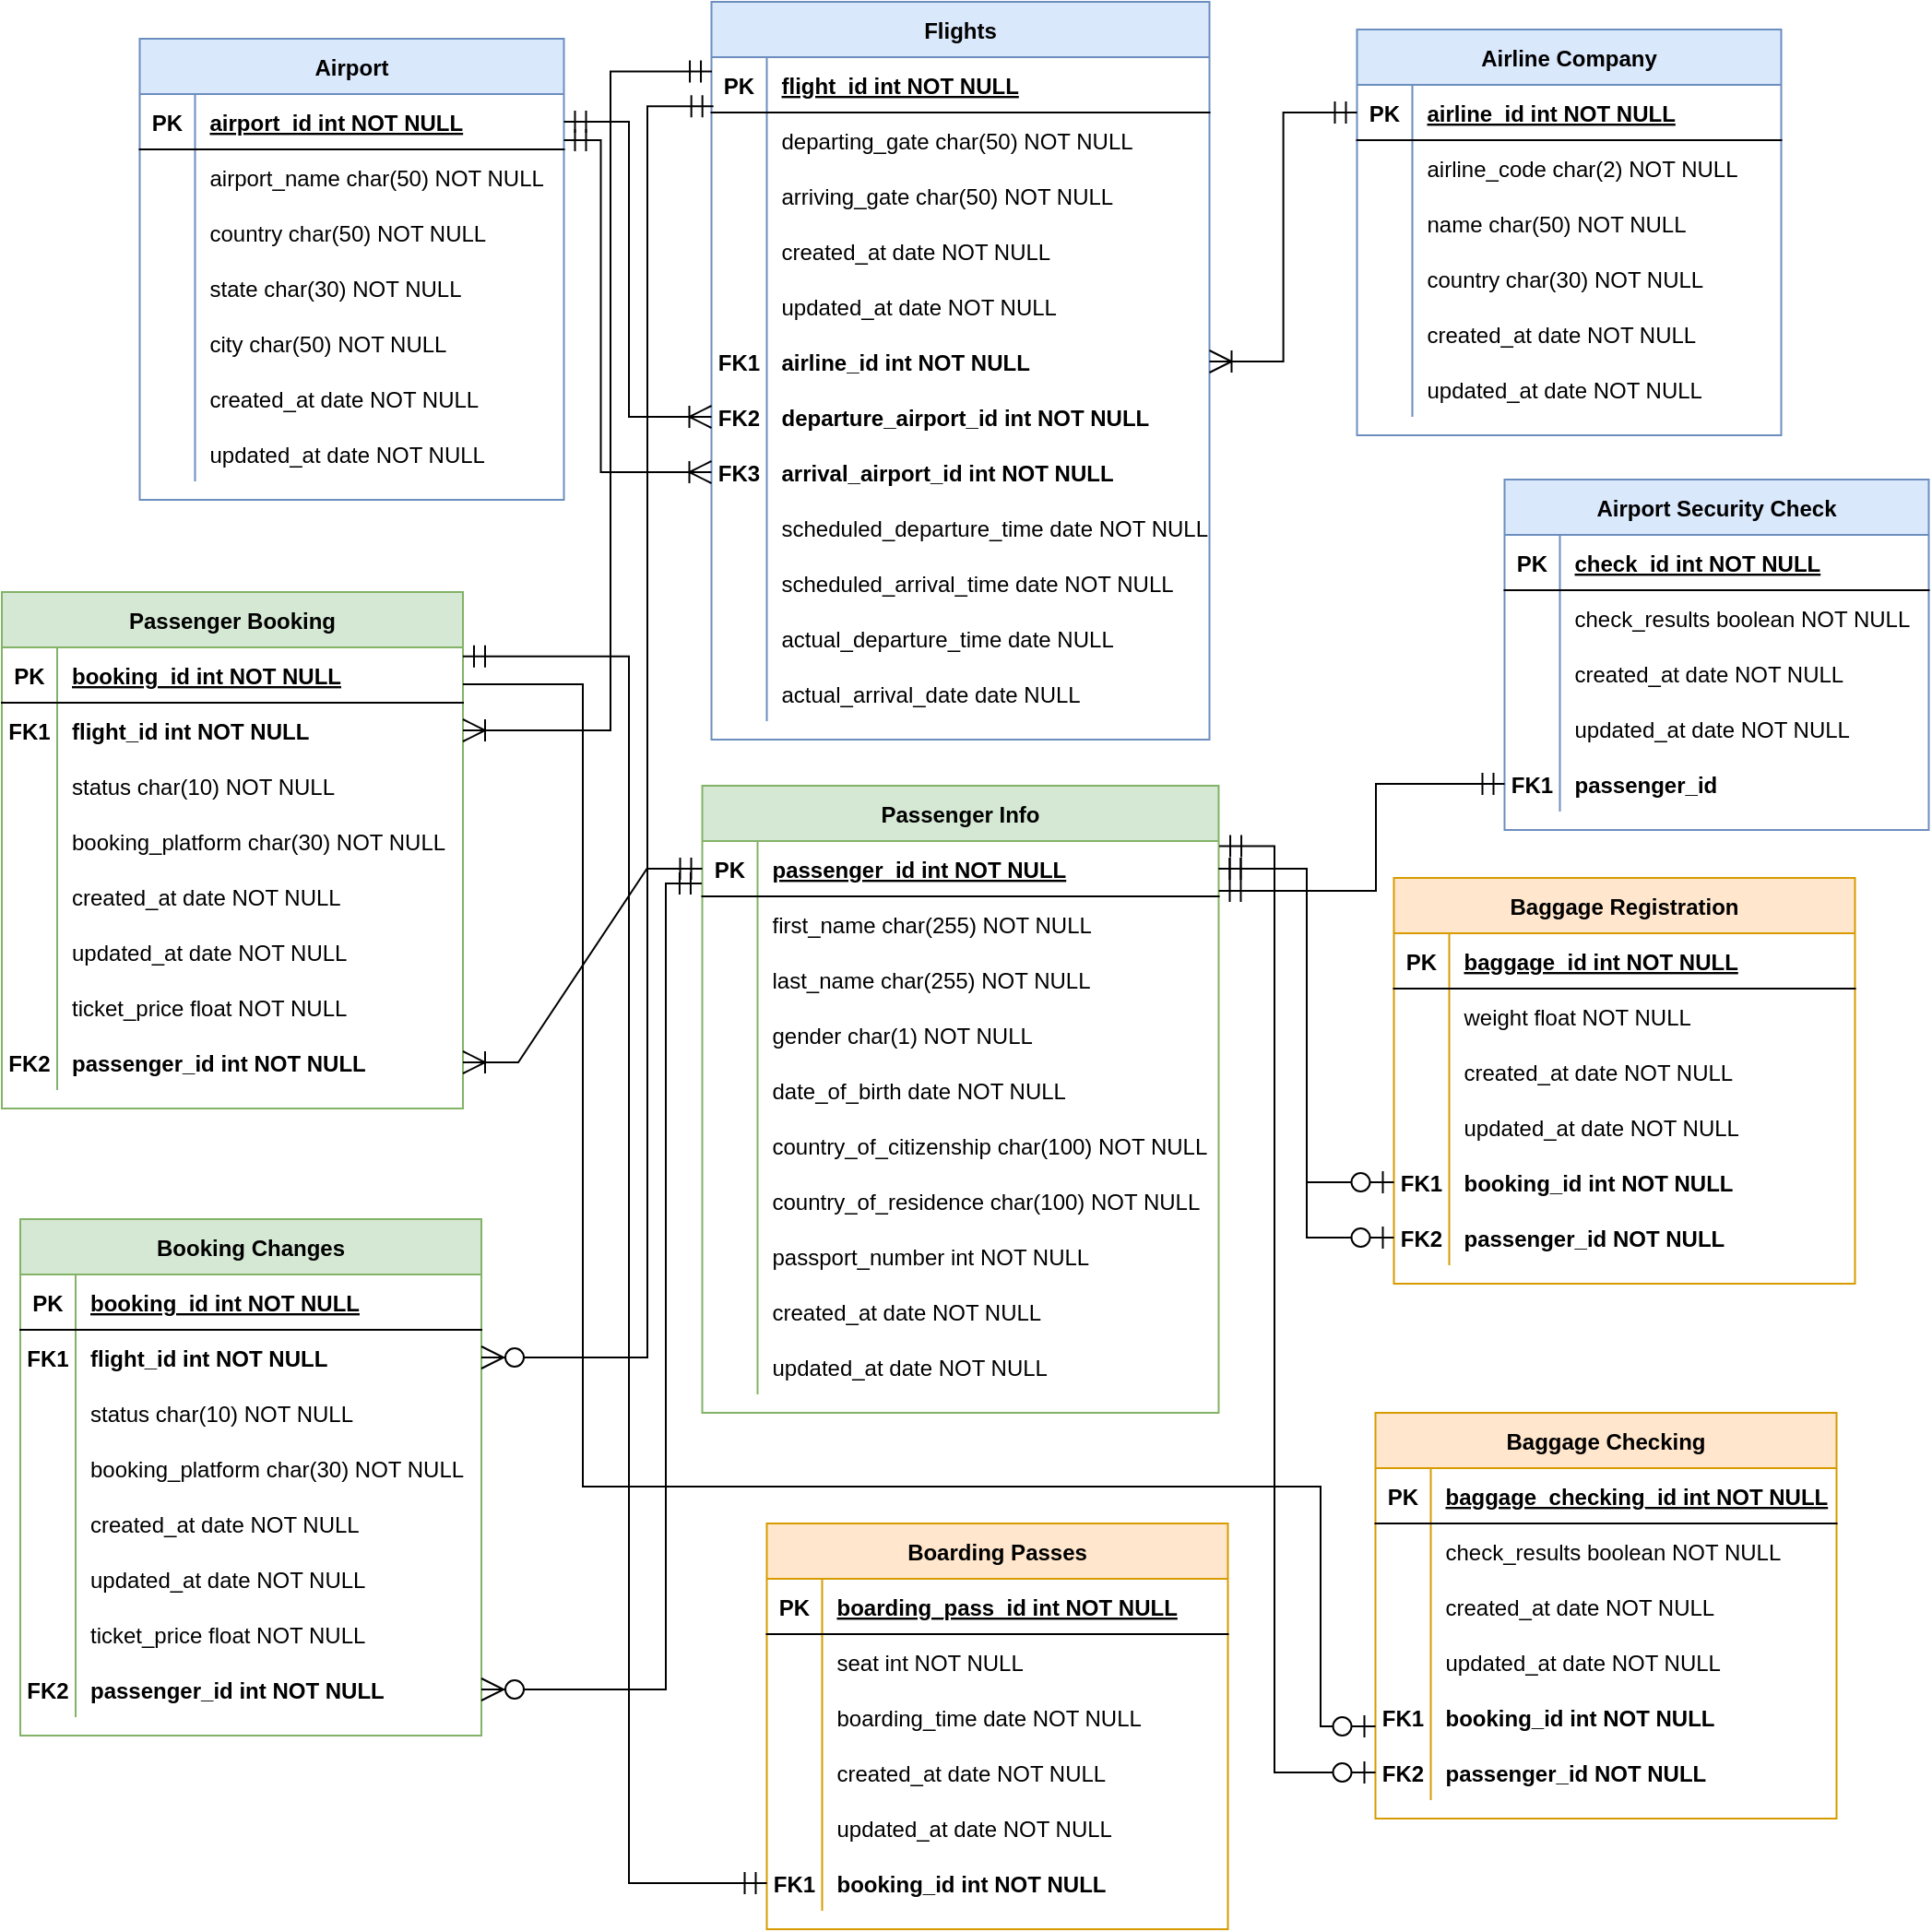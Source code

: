 <mxfile version="24.2.0" type="github">
  <diagram name="Page-1" id="2ca16b54-16f6-2749-3443-fa8db7711227">
    <mxGraphModel dx="1608" dy="1005" grid="1" gridSize="10" guides="1" tooltips="1" connect="1" arrows="1" fold="1" page="1" pageScale="1.5" pageWidth="1100" pageHeight="850" background="none" math="0" shadow="0">
      <root>
        <mxCell id="0" />
        <mxCell id="1" parent="0" />
        <mxCell id="dIQh5cxcYu6PImuJjPMK-46" value="Airport" style="shape=table;startSize=30;container=1;collapsible=1;childLayout=tableLayout;fixedRows=1;rowLines=0;fontStyle=1;align=center;resizeLast=1;fillColor=#dae8fc;strokeColor=#6c8ebf;" parent="1" vertex="1">
          <mxGeometry x="384.75" y="80" width="230" height="250" as="geometry">
            <mxRectangle x="20" y="20" width="100" height="30" as="alternateBounds" />
          </mxGeometry>
        </mxCell>
        <mxCell id="dIQh5cxcYu6PImuJjPMK-47" value="" style="shape=partialRectangle;collapsible=0;dropTarget=0;pointerEvents=0;fillColor=none;points=[[0,0.5],[1,0.5]];portConstraint=eastwest;top=0;left=0;right=0;bottom=1;" parent="dIQh5cxcYu6PImuJjPMK-46" vertex="1">
          <mxGeometry y="30" width="230" height="30" as="geometry" />
        </mxCell>
        <mxCell id="dIQh5cxcYu6PImuJjPMK-48" value="PK" style="shape=partialRectangle;overflow=hidden;connectable=0;fillColor=none;top=0;left=0;bottom=0;right=0;fontStyle=1;" parent="dIQh5cxcYu6PImuJjPMK-47" vertex="1">
          <mxGeometry width="30" height="30" as="geometry">
            <mxRectangle width="30" height="30" as="alternateBounds" />
          </mxGeometry>
        </mxCell>
        <mxCell id="dIQh5cxcYu6PImuJjPMK-49" value="airport_id int NOT NULL " style="shape=partialRectangle;overflow=hidden;connectable=0;fillColor=none;top=0;left=0;bottom=0;right=0;align=left;spacingLeft=6;fontStyle=5;" parent="dIQh5cxcYu6PImuJjPMK-47" vertex="1">
          <mxGeometry x="30" width="200" height="30" as="geometry">
            <mxRectangle width="200" height="30" as="alternateBounds" />
          </mxGeometry>
        </mxCell>
        <mxCell id="dIQh5cxcYu6PImuJjPMK-50" value="" style="shape=partialRectangle;collapsible=0;dropTarget=0;pointerEvents=0;fillColor=none;points=[[0,0.5],[1,0.5]];portConstraint=eastwest;top=0;left=0;right=0;bottom=0;" parent="dIQh5cxcYu6PImuJjPMK-46" vertex="1">
          <mxGeometry y="60" width="230" height="30" as="geometry" />
        </mxCell>
        <mxCell id="dIQh5cxcYu6PImuJjPMK-51" value="" style="shape=partialRectangle;overflow=hidden;connectable=0;fillColor=none;top=0;left=0;bottom=0;right=0;" parent="dIQh5cxcYu6PImuJjPMK-50" vertex="1">
          <mxGeometry width="30" height="30" as="geometry">
            <mxRectangle width="30" height="30" as="alternateBounds" />
          </mxGeometry>
        </mxCell>
        <mxCell id="dIQh5cxcYu6PImuJjPMK-52" value="airport_name char(50) NOT NULL" style="shape=partialRectangle;overflow=hidden;connectable=0;fillColor=none;top=0;left=0;bottom=0;right=0;align=left;spacingLeft=6;" parent="dIQh5cxcYu6PImuJjPMK-50" vertex="1">
          <mxGeometry x="30" width="200" height="30" as="geometry">
            <mxRectangle width="200" height="30" as="alternateBounds" />
          </mxGeometry>
        </mxCell>
        <mxCell id="dIQh5cxcYu6PImuJjPMK-53" style="shape=partialRectangle;collapsible=0;dropTarget=0;pointerEvents=0;fillColor=none;points=[[0,0.5],[1,0.5]];portConstraint=eastwest;top=0;left=0;right=0;bottom=0;" parent="dIQh5cxcYu6PImuJjPMK-46" vertex="1">
          <mxGeometry y="90" width="230" height="30" as="geometry" />
        </mxCell>
        <mxCell id="dIQh5cxcYu6PImuJjPMK-54" style="shape=partialRectangle;overflow=hidden;connectable=0;fillColor=none;top=0;left=0;bottom=0;right=0;" parent="dIQh5cxcYu6PImuJjPMK-53" vertex="1">
          <mxGeometry width="30" height="30" as="geometry">
            <mxRectangle width="30" height="30" as="alternateBounds" />
          </mxGeometry>
        </mxCell>
        <mxCell id="dIQh5cxcYu6PImuJjPMK-55" value="country char(50) NOT NULL" style="shape=partialRectangle;overflow=hidden;connectable=0;fillColor=none;top=0;left=0;bottom=0;right=0;align=left;spacingLeft=6;" parent="dIQh5cxcYu6PImuJjPMK-53" vertex="1">
          <mxGeometry x="30" width="200" height="30" as="geometry">
            <mxRectangle width="200" height="30" as="alternateBounds" />
          </mxGeometry>
        </mxCell>
        <mxCell id="dIQh5cxcYu6PImuJjPMK-65" style="shape=partialRectangle;collapsible=0;dropTarget=0;pointerEvents=0;fillColor=none;points=[[0,0.5],[1,0.5]];portConstraint=eastwest;top=0;left=0;right=0;bottom=0;" parent="dIQh5cxcYu6PImuJjPMK-46" vertex="1">
          <mxGeometry y="120" width="230" height="30" as="geometry" />
        </mxCell>
        <mxCell id="dIQh5cxcYu6PImuJjPMK-66" style="shape=partialRectangle;overflow=hidden;connectable=0;fillColor=none;top=0;left=0;bottom=0;right=0;" parent="dIQh5cxcYu6PImuJjPMK-65" vertex="1">
          <mxGeometry width="30" height="30" as="geometry">
            <mxRectangle width="30" height="30" as="alternateBounds" />
          </mxGeometry>
        </mxCell>
        <mxCell id="dIQh5cxcYu6PImuJjPMK-67" value="state char(30) NOT NULL" style="shape=partialRectangle;overflow=hidden;connectable=0;fillColor=none;top=0;left=0;bottom=0;right=0;align=left;spacingLeft=6;" parent="dIQh5cxcYu6PImuJjPMK-65" vertex="1">
          <mxGeometry x="30" width="200" height="30" as="geometry">
            <mxRectangle width="200" height="30" as="alternateBounds" />
          </mxGeometry>
        </mxCell>
        <mxCell id="dIQh5cxcYu6PImuJjPMK-68" style="shape=partialRectangle;collapsible=0;dropTarget=0;pointerEvents=0;fillColor=none;points=[[0,0.5],[1,0.5]];portConstraint=eastwest;top=0;left=0;right=0;bottom=0;" parent="dIQh5cxcYu6PImuJjPMK-46" vertex="1">
          <mxGeometry y="150" width="230" height="30" as="geometry" />
        </mxCell>
        <mxCell id="dIQh5cxcYu6PImuJjPMK-69" style="shape=partialRectangle;overflow=hidden;connectable=0;fillColor=none;top=0;left=0;bottom=0;right=0;" parent="dIQh5cxcYu6PImuJjPMK-68" vertex="1">
          <mxGeometry width="30" height="30" as="geometry">
            <mxRectangle width="30" height="30" as="alternateBounds" />
          </mxGeometry>
        </mxCell>
        <mxCell id="dIQh5cxcYu6PImuJjPMK-70" value="city char(50) NOT NULL" style="shape=partialRectangle;overflow=hidden;connectable=0;fillColor=none;top=0;left=0;bottom=0;right=0;align=left;spacingLeft=6;" parent="dIQh5cxcYu6PImuJjPMK-68" vertex="1">
          <mxGeometry x="30" width="200" height="30" as="geometry">
            <mxRectangle width="200" height="30" as="alternateBounds" />
          </mxGeometry>
        </mxCell>
        <mxCell id="dIQh5cxcYu6PImuJjPMK-71" style="shape=partialRectangle;collapsible=0;dropTarget=0;pointerEvents=0;fillColor=none;points=[[0,0.5],[1,0.5]];portConstraint=eastwest;top=0;left=0;right=0;bottom=0;" parent="dIQh5cxcYu6PImuJjPMK-46" vertex="1">
          <mxGeometry y="180" width="230" height="30" as="geometry" />
        </mxCell>
        <mxCell id="dIQh5cxcYu6PImuJjPMK-72" style="shape=partialRectangle;overflow=hidden;connectable=0;fillColor=none;top=0;left=0;bottom=0;right=0;" parent="dIQh5cxcYu6PImuJjPMK-71" vertex="1">
          <mxGeometry width="30" height="30" as="geometry">
            <mxRectangle width="30" height="30" as="alternateBounds" />
          </mxGeometry>
        </mxCell>
        <mxCell id="dIQh5cxcYu6PImuJjPMK-73" value="created_at date NOT NULL" style="shape=partialRectangle;overflow=hidden;connectable=0;fillColor=none;top=0;left=0;bottom=0;right=0;align=left;spacingLeft=6;" parent="dIQh5cxcYu6PImuJjPMK-71" vertex="1">
          <mxGeometry x="30" width="200" height="30" as="geometry">
            <mxRectangle width="200" height="30" as="alternateBounds" />
          </mxGeometry>
        </mxCell>
        <mxCell id="dIQh5cxcYu6PImuJjPMK-74" style="shape=partialRectangle;collapsible=0;dropTarget=0;pointerEvents=0;fillColor=none;points=[[0,0.5],[1,0.5]];portConstraint=eastwest;top=0;left=0;right=0;bottom=0;" parent="dIQh5cxcYu6PImuJjPMK-46" vertex="1">
          <mxGeometry y="210" width="230" height="30" as="geometry" />
        </mxCell>
        <mxCell id="dIQh5cxcYu6PImuJjPMK-75" style="shape=partialRectangle;overflow=hidden;connectable=0;fillColor=none;top=0;left=0;bottom=0;right=0;" parent="dIQh5cxcYu6PImuJjPMK-74" vertex="1">
          <mxGeometry width="30" height="30" as="geometry">
            <mxRectangle width="30" height="30" as="alternateBounds" />
          </mxGeometry>
        </mxCell>
        <mxCell id="dIQh5cxcYu6PImuJjPMK-76" value="updated_at date NOT NULL" style="shape=partialRectangle;overflow=hidden;connectable=0;fillColor=none;top=0;left=0;bottom=0;right=0;align=left;spacingLeft=6;" parent="dIQh5cxcYu6PImuJjPMK-74" vertex="1">
          <mxGeometry x="30" width="200" height="30" as="geometry">
            <mxRectangle width="200" height="30" as="alternateBounds" />
          </mxGeometry>
        </mxCell>
        <mxCell id="dIQh5cxcYu6PImuJjPMK-91" value="Flights" style="shape=table;startSize=30;container=1;collapsible=1;childLayout=tableLayout;fixedRows=1;rowLines=0;fontStyle=1;align=center;resizeLast=1;fillColor=#dae8fc;strokeColor=#6c8ebf;" parent="1" vertex="1">
          <mxGeometry x="694.75" y="60" width="270" height="400" as="geometry">
            <mxRectangle x="20" y="20" width="100" height="30" as="alternateBounds" />
          </mxGeometry>
        </mxCell>
        <mxCell id="dIQh5cxcYu6PImuJjPMK-92" value="" style="shape=partialRectangle;collapsible=0;dropTarget=0;pointerEvents=0;fillColor=none;points=[[0,0.5],[1,0.5]];portConstraint=eastwest;top=0;left=0;right=0;bottom=1;" parent="dIQh5cxcYu6PImuJjPMK-91" vertex="1">
          <mxGeometry y="30" width="270" height="30" as="geometry" />
        </mxCell>
        <mxCell id="dIQh5cxcYu6PImuJjPMK-93" value="PK" style="shape=partialRectangle;overflow=hidden;connectable=0;fillColor=none;top=0;left=0;bottom=0;right=0;fontStyle=1;" parent="dIQh5cxcYu6PImuJjPMK-92" vertex="1">
          <mxGeometry width="30" height="30" as="geometry">
            <mxRectangle width="30" height="30" as="alternateBounds" />
          </mxGeometry>
        </mxCell>
        <mxCell id="dIQh5cxcYu6PImuJjPMK-94" value="flight_id int NOT NULL " style="shape=partialRectangle;overflow=hidden;connectable=0;fillColor=none;top=0;left=0;bottom=0;right=0;align=left;spacingLeft=6;fontStyle=5;" parent="dIQh5cxcYu6PImuJjPMK-92" vertex="1">
          <mxGeometry x="30" width="240" height="30" as="geometry">
            <mxRectangle width="240" height="30" as="alternateBounds" />
          </mxGeometry>
        </mxCell>
        <mxCell id="dIQh5cxcYu6PImuJjPMK-95" value="" style="shape=partialRectangle;collapsible=0;dropTarget=0;pointerEvents=0;fillColor=none;points=[[0,0.5],[1,0.5]];portConstraint=eastwest;top=0;left=0;right=0;bottom=0;" parent="dIQh5cxcYu6PImuJjPMK-91" vertex="1">
          <mxGeometry y="60" width="270" height="30" as="geometry" />
        </mxCell>
        <mxCell id="dIQh5cxcYu6PImuJjPMK-96" value="" style="shape=partialRectangle;overflow=hidden;connectable=0;fillColor=none;top=0;left=0;bottom=0;right=0;" parent="dIQh5cxcYu6PImuJjPMK-95" vertex="1">
          <mxGeometry width="30" height="30" as="geometry">
            <mxRectangle width="30" height="30" as="alternateBounds" />
          </mxGeometry>
        </mxCell>
        <mxCell id="dIQh5cxcYu6PImuJjPMK-97" value="departing_gate char(50) NOT NULL" style="shape=partialRectangle;overflow=hidden;connectable=0;fillColor=none;top=0;left=0;bottom=0;right=0;align=left;spacingLeft=6;" parent="dIQh5cxcYu6PImuJjPMK-95" vertex="1">
          <mxGeometry x="30" width="240" height="30" as="geometry">
            <mxRectangle width="240" height="30" as="alternateBounds" />
          </mxGeometry>
        </mxCell>
        <mxCell id="dIQh5cxcYu6PImuJjPMK-98" style="shape=partialRectangle;collapsible=0;dropTarget=0;pointerEvents=0;fillColor=none;points=[[0,0.5],[1,0.5]];portConstraint=eastwest;top=0;left=0;right=0;bottom=0;" parent="dIQh5cxcYu6PImuJjPMK-91" vertex="1">
          <mxGeometry y="90" width="270" height="30" as="geometry" />
        </mxCell>
        <mxCell id="dIQh5cxcYu6PImuJjPMK-99" style="shape=partialRectangle;overflow=hidden;connectable=0;fillColor=none;top=0;left=0;bottom=0;right=0;" parent="dIQh5cxcYu6PImuJjPMK-98" vertex="1">
          <mxGeometry width="30" height="30" as="geometry">
            <mxRectangle width="30" height="30" as="alternateBounds" />
          </mxGeometry>
        </mxCell>
        <mxCell id="dIQh5cxcYu6PImuJjPMK-100" value="arriving_gate char(50) NOT NULL" style="shape=partialRectangle;overflow=hidden;connectable=0;fillColor=none;top=0;left=0;bottom=0;right=0;align=left;spacingLeft=6;" parent="dIQh5cxcYu6PImuJjPMK-98" vertex="1">
          <mxGeometry x="30" width="240" height="30" as="geometry">
            <mxRectangle width="240" height="30" as="alternateBounds" />
          </mxGeometry>
        </mxCell>
        <mxCell id="dIQh5cxcYu6PImuJjPMK-101" style="shape=partialRectangle;collapsible=0;dropTarget=0;pointerEvents=0;fillColor=none;points=[[0,0.5],[1,0.5]];portConstraint=eastwest;top=0;left=0;right=0;bottom=0;" parent="dIQh5cxcYu6PImuJjPMK-91" vertex="1">
          <mxGeometry y="120" width="270" height="30" as="geometry" />
        </mxCell>
        <mxCell id="dIQh5cxcYu6PImuJjPMK-102" style="shape=partialRectangle;overflow=hidden;connectable=0;fillColor=none;top=0;left=0;bottom=0;right=0;" parent="dIQh5cxcYu6PImuJjPMK-101" vertex="1">
          <mxGeometry width="30" height="30" as="geometry">
            <mxRectangle width="30" height="30" as="alternateBounds" />
          </mxGeometry>
        </mxCell>
        <mxCell id="dIQh5cxcYu6PImuJjPMK-103" value="created_at date NOT NULL" style="shape=partialRectangle;overflow=hidden;connectable=0;fillColor=none;top=0;left=0;bottom=0;right=0;align=left;spacingLeft=6;" parent="dIQh5cxcYu6PImuJjPMK-101" vertex="1">
          <mxGeometry x="30" width="240" height="30" as="geometry">
            <mxRectangle width="240" height="30" as="alternateBounds" />
          </mxGeometry>
        </mxCell>
        <mxCell id="dIQh5cxcYu6PImuJjPMK-104" style="shape=partialRectangle;collapsible=0;dropTarget=0;pointerEvents=0;fillColor=none;points=[[0,0.5],[1,0.5]];portConstraint=eastwest;top=0;left=0;right=0;bottom=0;" parent="dIQh5cxcYu6PImuJjPMK-91" vertex="1">
          <mxGeometry y="150" width="270" height="30" as="geometry" />
        </mxCell>
        <mxCell id="dIQh5cxcYu6PImuJjPMK-105" style="shape=partialRectangle;overflow=hidden;connectable=0;fillColor=none;top=0;left=0;bottom=0;right=0;" parent="dIQh5cxcYu6PImuJjPMK-104" vertex="1">
          <mxGeometry width="30" height="30" as="geometry">
            <mxRectangle width="30" height="30" as="alternateBounds" />
          </mxGeometry>
        </mxCell>
        <mxCell id="dIQh5cxcYu6PImuJjPMK-106" value="updated_at date NOT NULL" style="shape=partialRectangle;overflow=hidden;connectable=0;fillColor=none;top=0;left=0;bottom=0;right=0;align=left;spacingLeft=6;" parent="dIQh5cxcYu6PImuJjPMK-104" vertex="1">
          <mxGeometry x="30" width="240" height="30" as="geometry">
            <mxRectangle width="240" height="30" as="alternateBounds" />
          </mxGeometry>
        </mxCell>
        <mxCell id="dIQh5cxcYu6PImuJjPMK-107" style="shape=partialRectangle;collapsible=0;dropTarget=0;pointerEvents=0;fillColor=none;points=[[0,0.5],[1,0.5]];portConstraint=eastwest;top=0;left=0;right=0;bottom=0;" parent="dIQh5cxcYu6PImuJjPMK-91" vertex="1">
          <mxGeometry y="180" width="270" height="30" as="geometry" />
        </mxCell>
        <mxCell id="dIQh5cxcYu6PImuJjPMK-108" value="FK1" style="shape=partialRectangle;overflow=hidden;connectable=0;fillColor=none;top=0;left=0;bottom=0;right=0;fontStyle=1" parent="dIQh5cxcYu6PImuJjPMK-107" vertex="1">
          <mxGeometry width="30" height="30" as="geometry">
            <mxRectangle width="30" height="30" as="alternateBounds" />
          </mxGeometry>
        </mxCell>
        <mxCell id="dIQh5cxcYu6PImuJjPMK-109" value="airline_id int NOT NULL" style="shape=partialRectangle;overflow=hidden;connectable=0;fillColor=none;top=0;left=0;bottom=0;right=0;align=left;spacingLeft=6;fontStyle=1" parent="dIQh5cxcYu6PImuJjPMK-107" vertex="1">
          <mxGeometry x="30" width="240" height="30" as="geometry">
            <mxRectangle width="240" height="30" as="alternateBounds" />
          </mxGeometry>
        </mxCell>
        <mxCell id="dIQh5cxcYu6PImuJjPMK-110" style="shape=partialRectangle;collapsible=0;dropTarget=0;pointerEvents=0;fillColor=none;points=[[0,0.5],[1,0.5]];portConstraint=eastwest;top=0;left=0;right=0;bottom=0;" parent="dIQh5cxcYu6PImuJjPMK-91" vertex="1">
          <mxGeometry y="210" width="270" height="30" as="geometry" />
        </mxCell>
        <mxCell id="dIQh5cxcYu6PImuJjPMK-111" value="FK2" style="shape=partialRectangle;overflow=hidden;connectable=0;fillColor=none;top=0;left=0;bottom=0;right=0;fontStyle=1" parent="dIQh5cxcYu6PImuJjPMK-110" vertex="1">
          <mxGeometry width="30" height="30" as="geometry">
            <mxRectangle width="30" height="30" as="alternateBounds" />
          </mxGeometry>
        </mxCell>
        <mxCell id="dIQh5cxcYu6PImuJjPMK-112" value="departure_airport_id int NOT NULL" style="shape=partialRectangle;overflow=hidden;connectable=0;fillColor=none;top=0;left=0;bottom=0;right=0;align=left;spacingLeft=6;fontStyle=1" parent="dIQh5cxcYu6PImuJjPMK-110" vertex="1">
          <mxGeometry x="30" width="240" height="30" as="geometry">
            <mxRectangle width="240" height="30" as="alternateBounds" />
          </mxGeometry>
        </mxCell>
        <mxCell id="dIQh5cxcYu6PImuJjPMK-113" style="shape=partialRectangle;collapsible=0;dropTarget=0;pointerEvents=0;fillColor=none;points=[[0,0.5],[1,0.5]];portConstraint=eastwest;top=0;left=0;right=0;bottom=0;" parent="dIQh5cxcYu6PImuJjPMK-91" vertex="1">
          <mxGeometry y="240" width="270" height="30" as="geometry" />
        </mxCell>
        <mxCell id="dIQh5cxcYu6PImuJjPMK-114" value="FK3" style="shape=partialRectangle;overflow=hidden;connectable=0;fillColor=none;top=0;left=0;bottom=0;right=0;fontStyle=1" parent="dIQh5cxcYu6PImuJjPMK-113" vertex="1">
          <mxGeometry width="30" height="30" as="geometry">
            <mxRectangle width="30" height="30" as="alternateBounds" />
          </mxGeometry>
        </mxCell>
        <mxCell id="dIQh5cxcYu6PImuJjPMK-115" value="arrival_airport_id int NOT NULL" style="shape=partialRectangle;overflow=hidden;connectable=0;fillColor=none;top=0;left=0;bottom=0;right=0;align=left;spacingLeft=6;fontStyle=1" parent="dIQh5cxcYu6PImuJjPMK-113" vertex="1">
          <mxGeometry x="30" width="240" height="30" as="geometry">
            <mxRectangle width="240" height="30" as="alternateBounds" />
          </mxGeometry>
        </mxCell>
        <mxCell id="dIQh5cxcYu6PImuJjPMK-116" style="shape=partialRectangle;collapsible=0;dropTarget=0;pointerEvents=0;fillColor=none;points=[[0,0.5],[1,0.5]];portConstraint=eastwest;top=0;left=0;right=0;bottom=0;" parent="dIQh5cxcYu6PImuJjPMK-91" vertex="1">
          <mxGeometry y="270" width="270" height="30" as="geometry" />
        </mxCell>
        <mxCell id="dIQh5cxcYu6PImuJjPMK-117" style="shape=partialRectangle;overflow=hidden;connectable=0;fillColor=none;top=0;left=0;bottom=0;right=0;" parent="dIQh5cxcYu6PImuJjPMK-116" vertex="1">
          <mxGeometry width="30" height="30" as="geometry">
            <mxRectangle width="30" height="30" as="alternateBounds" />
          </mxGeometry>
        </mxCell>
        <mxCell id="dIQh5cxcYu6PImuJjPMK-118" value="scheduled_departure_time date NOT NULL" style="shape=partialRectangle;overflow=hidden;connectable=0;fillColor=none;top=0;left=0;bottom=0;right=0;align=left;spacingLeft=6;" parent="dIQh5cxcYu6PImuJjPMK-116" vertex="1">
          <mxGeometry x="30" width="240" height="30" as="geometry">
            <mxRectangle width="240" height="30" as="alternateBounds" />
          </mxGeometry>
        </mxCell>
        <mxCell id="dIQh5cxcYu6PImuJjPMK-119" style="shape=partialRectangle;collapsible=0;dropTarget=0;pointerEvents=0;fillColor=none;points=[[0,0.5],[1,0.5]];portConstraint=eastwest;top=0;left=0;right=0;bottom=0;" parent="dIQh5cxcYu6PImuJjPMK-91" vertex="1">
          <mxGeometry y="300" width="270" height="30" as="geometry" />
        </mxCell>
        <mxCell id="dIQh5cxcYu6PImuJjPMK-120" style="shape=partialRectangle;overflow=hidden;connectable=0;fillColor=none;top=0;left=0;bottom=0;right=0;" parent="dIQh5cxcYu6PImuJjPMK-119" vertex="1">
          <mxGeometry width="30" height="30" as="geometry">
            <mxRectangle width="30" height="30" as="alternateBounds" />
          </mxGeometry>
        </mxCell>
        <mxCell id="dIQh5cxcYu6PImuJjPMK-121" value="scheduled_arrival_time date NOT NULL" style="shape=partialRectangle;overflow=hidden;connectable=0;fillColor=none;top=0;left=0;bottom=0;right=0;align=left;spacingLeft=6;" parent="dIQh5cxcYu6PImuJjPMK-119" vertex="1">
          <mxGeometry x="30" width="240" height="30" as="geometry">
            <mxRectangle width="240" height="30" as="alternateBounds" />
          </mxGeometry>
        </mxCell>
        <mxCell id="dIQh5cxcYu6PImuJjPMK-125" style="shape=partialRectangle;collapsible=0;dropTarget=0;pointerEvents=0;fillColor=none;points=[[0,0.5],[1,0.5]];portConstraint=eastwest;top=0;left=0;right=0;bottom=0;" parent="dIQh5cxcYu6PImuJjPMK-91" vertex="1">
          <mxGeometry y="330" width="270" height="30" as="geometry" />
        </mxCell>
        <mxCell id="dIQh5cxcYu6PImuJjPMK-126" style="shape=partialRectangle;overflow=hidden;connectable=0;fillColor=none;top=0;left=0;bottom=0;right=0;" parent="dIQh5cxcYu6PImuJjPMK-125" vertex="1">
          <mxGeometry width="30" height="30" as="geometry">
            <mxRectangle width="30" height="30" as="alternateBounds" />
          </mxGeometry>
        </mxCell>
        <mxCell id="dIQh5cxcYu6PImuJjPMK-127" value="actual_departure_time date NULL" style="shape=partialRectangle;overflow=hidden;connectable=0;fillColor=none;top=0;left=0;bottom=0;right=0;align=left;spacingLeft=6;" parent="dIQh5cxcYu6PImuJjPMK-125" vertex="1">
          <mxGeometry x="30" width="240" height="30" as="geometry">
            <mxRectangle width="240" height="30" as="alternateBounds" />
          </mxGeometry>
        </mxCell>
        <mxCell id="dIQh5cxcYu6PImuJjPMK-128" style="shape=partialRectangle;collapsible=0;dropTarget=0;pointerEvents=0;fillColor=none;points=[[0,0.5],[1,0.5]];portConstraint=eastwest;top=0;left=0;right=0;bottom=0;" parent="dIQh5cxcYu6PImuJjPMK-91" vertex="1">
          <mxGeometry y="360" width="270" height="30" as="geometry" />
        </mxCell>
        <mxCell id="dIQh5cxcYu6PImuJjPMK-129" style="shape=partialRectangle;overflow=hidden;connectable=0;fillColor=none;top=0;left=0;bottom=0;right=0;" parent="dIQh5cxcYu6PImuJjPMK-128" vertex="1">
          <mxGeometry width="30" height="30" as="geometry">
            <mxRectangle width="30" height="30" as="alternateBounds" />
          </mxGeometry>
        </mxCell>
        <mxCell id="dIQh5cxcYu6PImuJjPMK-130" value="actual_arrival_date date NULL" style="shape=partialRectangle;overflow=hidden;connectable=0;fillColor=none;top=0;left=0;bottom=0;right=0;align=left;spacingLeft=6;" parent="dIQh5cxcYu6PImuJjPMK-128" vertex="1">
          <mxGeometry x="30" width="240" height="30" as="geometry">
            <mxRectangle width="240" height="30" as="alternateBounds" />
          </mxGeometry>
        </mxCell>
        <mxCell id="dIQh5cxcYu6PImuJjPMK-139" value="Airline Company" style="shape=table;startSize=30;container=1;collapsible=1;childLayout=tableLayout;fixedRows=1;rowLines=0;fontStyle=1;align=center;resizeLast=1;fillColor=#dae8fc;strokeColor=#6c8ebf;" parent="1" vertex="1">
          <mxGeometry x="1044.75" y="75" width="230" height="220" as="geometry">
            <mxRectangle x="20" y="20" width="100" height="30" as="alternateBounds" />
          </mxGeometry>
        </mxCell>
        <mxCell id="dIQh5cxcYu6PImuJjPMK-140" value="" style="shape=partialRectangle;collapsible=0;dropTarget=0;pointerEvents=0;fillColor=none;points=[[0,0.5],[1,0.5]];portConstraint=eastwest;top=0;left=0;right=0;bottom=1;" parent="dIQh5cxcYu6PImuJjPMK-139" vertex="1">
          <mxGeometry y="30" width="230" height="30" as="geometry" />
        </mxCell>
        <mxCell id="dIQh5cxcYu6PImuJjPMK-141" value="PK" style="shape=partialRectangle;overflow=hidden;connectable=0;fillColor=none;top=0;left=0;bottom=0;right=0;fontStyle=1;" parent="dIQh5cxcYu6PImuJjPMK-140" vertex="1">
          <mxGeometry width="30" height="30" as="geometry">
            <mxRectangle width="30" height="30" as="alternateBounds" />
          </mxGeometry>
        </mxCell>
        <mxCell id="dIQh5cxcYu6PImuJjPMK-142" value="airline_id int NOT NULL " style="shape=partialRectangle;overflow=hidden;connectable=0;fillColor=none;top=0;left=0;bottom=0;right=0;align=left;spacingLeft=6;fontStyle=5;" parent="dIQh5cxcYu6PImuJjPMK-140" vertex="1">
          <mxGeometry x="30" width="200" height="30" as="geometry">
            <mxRectangle width="200" height="30" as="alternateBounds" />
          </mxGeometry>
        </mxCell>
        <mxCell id="dIQh5cxcYu6PImuJjPMK-143" value="" style="shape=partialRectangle;collapsible=0;dropTarget=0;pointerEvents=0;fillColor=none;points=[[0,0.5],[1,0.5]];portConstraint=eastwest;top=0;left=0;right=0;bottom=0;" parent="dIQh5cxcYu6PImuJjPMK-139" vertex="1">
          <mxGeometry y="60" width="230" height="30" as="geometry" />
        </mxCell>
        <mxCell id="dIQh5cxcYu6PImuJjPMK-144" value="" style="shape=partialRectangle;overflow=hidden;connectable=0;fillColor=none;top=0;left=0;bottom=0;right=0;" parent="dIQh5cxcYu6PImuJjPMK-143" vertex="1">
          <mxGeometry width="30" height="30" as="geometry">
            <mxRectangle width="30" height="30" as="alternateBounds" />
          </mxGeometry>
        </mxCell>
        <mxCell id="dIQh5cxcYu6PImuJjPMK-145" value="airline_code char(2) NOT NULL" style="shape=partialRectangle;overflow=hidden;connectable=0;fillColor=none;top=0;left=0;bottom=0;right=0;align=left;spacingLeft=6;" parent="dIQh5cxcYu6PImuJjPMK-143" vertex="1">
          <mxGeometry x="30" width="200" height="30" as="geometry">
            <mxRectangle width="200" height="30" as="alternateBounds" />
          </mxGeometry>
        </mxCell>
        <mxCell id="dIQh5cxcYu6PImuJjPMK-146" style="shape=partialRectangle;collapsible=0;dropTarget=0;pointerEvents=0;fillColor=none;points=[[0,0.5],[1,0.5]];portConstraint=eastwest;top=0;left=0;right=0;bottom=0;" parent="dIQh5cxcYu6PImuJjPMK-139" vertex="1">
          <mxGeometry y="90" width="230" height="30" as="geometry" />
        </mxCell>
        <mxCell id="dIQh5cxcYu6PImuJjPMK-147" style="shape=partialRectangle;overflow=hidden;connectable=0;fillColor=none;top=0;left=0;bottom=0;right=0;" parent="dIQh5cxcYu6PImuJjPMK-146" vertex="1">
          <mxGeometry width="30" height="30" as="geometry">
            <mxRectangle width="30" height="30" as="alternateBounds" />
          </mxGeometry>
        </mxCell>
        <mxCell id="dIQh5cxcYu6PImuJjPMK-148" value="name char(50) NOT NULL" style="shape=partialRectangle;overflow=hidden;connectable=0;fillColor=none;top=0;left=0;bottom=0;right=0;align=left;spacingLeft=6;" parent="dIQh5cxcYu6PImuJjPMK-146" vertex="1">
          <mxGeometry x="30" width="200" height="30" as="geometry">
            <mxRectangle width="200" height="30" as="alternateBounds" />
          </mxGeometry>
        </mxCell>
        <mxCell id="dIQh5cxcYu6PImuJjPMK-149" style="shape=partialRectangle;collapsible=0;dropTarget=0;pointerEvents=0;fillColor=none;points=[[0,0.5],[1,0.5]];portConstraint=eastwest;top=0;left=0;right=0;bottom=0;" parent="dIQh5cxcYu6PImuJjPMK-139" vertex="1">
          <mxGeometry y="120" width="230" height="30" as="geometry" />
        </mxCell>
        <mxCell id="dIQh5cxcYu6PImuJjPMK-150" style="shape=partialRectangle;overflow=hidden;connectable=0;fillColor=none;top=0;left=0;bottom=0;right=0;" parent="dIQh5cxcYu6PImuJjPMK-149" vertex="1">
          <mxGeometry width="30" height="30" as="geometry">
            <mxRectangle width="30" height="30" as="alternateBounds" />
          </mxGeometry>
        </mxCell>
        <mxCell id="dIQh5cxcYu6PImuJjPMK-151" value="country char(30) NOT NULL" style="shape=partialRectangle;overflow=hidden;connectable=0;fillColor=none;top=0;left=0;bottom=0;right=0;align=left;spacingLeft=6;" parent="dIQh5cxcYu6PImuJjPMK-149" vertex="1">
          <mxGeometry x="30" width="200" height="30" as="geometry">
            <mxRectangle width="200" height="30" as="alternateBounds" />
          </mxGeometry>
        </mxCell>
        <mxCell id="dIQh5cxcYu6PImuJjPMK-152" style="shape=partialRectangle;collapsible=0;dropTarget=0;pointerEvents=0;fillColor=none;points=[[0,0.5],[1,0.5]];portConstraint=eastwest;top=0;left=0;right=0;bottom=0;" parent="dIQh5cxcYu6PImuJjPMK-139" vertex="1">
          <mxGeometry y="150" width="230" height="30" as="geometry" />
        </mxCell>
        <mxCell id="dIQh5cxcYu6PImuJjPMK-153" style="shape=partialRectangle;overflow=hidden;connectable=0;fillColor=none;top=0;left=0;bottom=0;right=0;" parent="dIQh5cxcYu6PImuJjPMK-152" vertex="1">
          <mxGeometry width="30" height="30" as="geometry">
            <mxRectangle width="30" height="30" as="alternateBounds" />
          </mxGeometry>
        </mxCell>
        <mxCell id="dIQh5cxcYu6PImuJjPMK-154" value="created_at date NOT NULL" style="shape=partialRectangle;overflow=hidden;connectable=0;fillColor=none;top=0;left=0;bottom=0;right=0;align=left;spacingLeft=6;" parent="dIQh5cxcYu6PImuJjPMK-152" vertex="1">
          <mxGeometry x="30" width="200" height="30" as="geometry">
            <mxRectangle width="200" height="30" as="alternateBounds" />
          </mxGeometry>
        </mxCell>
        <mxCell id="dIQh5cxcYu6PImuJjPMK-155" style="shape=partialRectangle;collapsible=0;dropTarget=0;pointerEvents=0;fillColor=none;points=[[0,0.5],[1,0.5]];portConstraint=eastwest;top=0;left=0;right=0;bottom=0;" parent="dIQh5cxcYu6PImuJjPMK-139" vertex="1">
          <mxGeometry y="180" width="230" height="30" as="geometry" />
        </mxCell>
        <mxCell id="dIQh5cxcYu6PImuJjPMK-156" style="shape=partialRectangle;overflow=hidden;connectable=0;fillColor=none;top=0;left=0;bottom=0;right=0;" parent="dIQh5cxcYu6PImuJjPMK-155" vertex="1">
          <mxGeometry width="30" height="30" as="geometry">
            <mxRectangle width="30" height="30" as="alternateBounds" />
          </mxGeometry>
        </mxCell>
        <mxCell id="dIQh5cxcYu6PImuJjPMK-157" value="updated_at date NOT NULL" style="shape=partialRectangle;overflow=hidden;connectable=0;fillColor=none;top=0;left=0;bottom=0;right=0;align=left;spacingLeft=6;" parent="dIQh5cxcYu6PImuJjPMK-155" vertex="1">
          <mxGeometry x="30" width="200" height="30" as="geometry">
            <mxRectangle width="200" height="30" as="alternateBounds" />
          </mxGeometry>
        </mxCell>
        <mxCell id="dIQh5cxcYu6PImuJjPMK-162" value="" style="edgeStyle=orthogonalEdgeStyle;fontSize=12;html=1;endArrow=ERoneToMany;startArrow=ERmandOne;rounded=0;entryX=0;entryY=0.5;entryDx=0;entryDy=0;endSize=10;startSize=10;" parent="1" target="dIQh5cxcYu6PImuJjPMK-110" edge="1" source="dIQh5cxcYu6PImuJjPMK-47">
          <mxGeometry width="100" height="100" relative="1" as="geometry">
            <mxPoint x="615" y="125" as="sourcePoint" />
            <mxPoint x="604.75" y="425" as="targetPoint" />
            <Array as="points">
              <mxPoint x="650" y="125" />
              <mxPoint x="650" y="285" />
            </Array>
          </mxGeometry>
        </mxCell>
        <mxCell id="dIQh5cxcYu6PImuJjPMK-163" value="" style="edgeStyle=orthogonalEdgeStyle;fontSize=12;html=1;endArrow=ERoneToMany;startArrow=ERmandOne;rounded=0;entryX=0;entryY=0.5;entryDx=0;entryDy=0;endSize=10;startSize=10;" parent="1" target="dIQh5cxcYu6PImuJjPMK-113" edge="1">
          <mxGeometry width="100" height="100" relative="1" as="geometry">
            <mxPoint x="614.75" y="135" as="sourcePoint" />
            <mxPoint x="724.75" y="320" as="targetPoint" />
            <Array as="points">
              <mxPoint x="634.75" y="135" />
              <mxPoint x="634.75" y="315" />
            </Array>
          </mxGeometry>
        </mxCell>
        <mxCell id="dIQh5cxcYu6PImuJjPMK-175" value="Passenger Booking" style="shape=table;startSize=30;container=1;collapsible=1;childLayout=tableLayout;fixedRows=1;rowLines=0;fontStyle=1;align=center;resizeLast=1;fillColor=#d5e8d4;strokeColor=#82b366;" parent="1" vertex="1">
          <mxGeometry x="310" y="380" width="250" height="280" as="geometry" />
        </mxCell>
        <mxCell id="dIQh5cxcYu6PImuJjPMK-176" value="" style="shape=partialRectangle;collapsible=0;dropTarget=0;pointerEvents=0;fillColor=none;points=[[0,0.5],[1,0.5]];portConstraint=eastwest;top=0;left=0;right=0;bottom=1;" parent="dIQh5cxcYu6PImuJjPMK-175" vertex="1">
          <mxGeometry y="30" width="250" height="30" as="geometry" />
        </mxCell>
        <mxCell id="dIQh5cxcYu6PImuJjPMK-177" value="PK" style="shape=partialRectangle;overflow=hidden;connectable=0;fillColor=none;top=0;left=0;bottom=0;right=0;fontStyle=1;" parent="dIQh5cxcYu6PImuJjPMK-176" vertex="1">
          <mxGeometry width="30" height="30" as="geometry">
            <mxRectangle width="30" height="30" as="alternateBounds" />
          </mxGeometry>
        </mxCell>
        <mxCell id="dIQh5cxcYu6PImuJjPMK-178" value="booking_id int NOT NULL " style="shape=partialRectangle;overflow=hidden;connectable=0;fillColor=none;top=0;left=0;bottom=0;right=0;align=left;spacingLeft=6;fontStyle=5;" parent="dIQh5cxcYu6PImuJjPMK-176" vertex="1">
          <mxGeometry x="30" width="220" height="30" as="geometry">
            <mxRectangle width="220" height="30" as="alternateBounds" />
          </mxGeometry>
        </mxCell>
        <mxCell id="dIQh5cxcYu6PImuJjPMK-179" value="" style="shape=partialRectangle;collapsible=0;dropTarget=0;pointerEvents=0;fillColor=none;points=[[0,0.5],[1,0.5]];portConstraint=eastwest;top=0;left=0;right=0;bottom=0;" parent="dIQh5cxcYu6PImuJjPMK-175" vertex="1">
          <mxGeometry y="60" width="250" height="30" as="geometry" />
        </mxCell>
        <mxCell id="dIQh5cxcYu6PImuJjPMK-180" value="FK1" style="shape=partialRectangle;overflow=hidden;connectable=0;fillColor=none;top=0;left=0;bottom=0;right=0;fontStyle=1" parent="dIQh5cxcYu6PImuJjPMK-179" vertex="1">
          <mxGeometry width="30" height="30" as="geometry">
            <mxRectangle width="30" height="30" as="alternateBounds" />
          </mxGeometry>
        </mxCell>
        <mxCell id="dIQh5cxcYu6PImuJjPMK-181" value="flight_id int NOT NULL" style="shape=partialRectangle;overflow=hidden;connectable=0;fillColor=none;top=0;left=0;bottom=0;right=0;align=left;spacingLeft=6;fontStyle=1" parent="dIQh5cxcYu6PImuJjPMK-179" vertex="1">
          <mxGeometry x="30" width="220" height="30" as="geometry">
            <mxRectangle width="220" height="30" as="alternateBounds" />
          </mxGeometry>
        </mxCell>
        <mxCell id="dIQh5cxcYu6PImuJjPMK-182" value="" style="shape=partialRectangle;collapsible=0;dropTarget=0;pointerEvents=0;fillColor=none;points=[[0,0.5],[1,0.5]];portConstraint=eastwest;top=0;left=0;right=0;bottom=0;" parent="dIQh5cxcYu6PImuJjPMK-175" vertex="1">
          <mxGeometry y="90" width="250" height="30" as="geometry" />
        </mxCell>
        <mxCell id="dIQh5cxcYu6PImuJjPMK-183" value="" style="shape=partialRectangle;overflow=hidden;connectable=0;fillColor=none;top=0;left=0;bottom=0;right=0;" parent="dIQh5cxcYu6PImuJjPMK-182" vertex="1">
          <mxGeometry width="30" height="30" as="geometry">
            <mxRectangle width="30" height="30" as="alternateBounds" />
          </mxGeometry>
        </mxCell>
        <mxCell id="dIQh5cxcYu6PImuJjPMK-184" value="status char(10) NOT NULL" style="shape=partialRectangle;overflow=hidden;connectable=0;fillColor=none;top=0;left=0;bottom=0;right=0;align=left;spacingLeft=6;" parent="dIQh5cxcYu6PImuJjPMK-182" vertex="1">
          <mxGeometry x="30" width="220" height="30" as="geometry">
            <mxRectangle width="220" height="30" as="alternateBounds" />
          </mxGeometry>
        </mxCell>
        <mxCell id="dIQh5cxcYu6PImuJjPMK-185" style="shape=partialRectangle;collapsible=0;dropTarget=0;pointerEvents=0;fillColor=none;points=[[0,0.5],[1,0.5]];portConstraint=eastwest;top=0;left=0;right=0;bottom=0;" parent="dIQh5cxcYu6PImuJjPMK-175" vertex="1">
          <mxGeometry y="120" width="250" height="30" as="geometry" />
        </mxCell>
        <mxCell id="dIQh5cxcYu6PImuJjPMK-186" style="shape=partialRectangle;overflow=hidden;connectable=0;fillColor=none;top=0;left=0;bottom=0;right=0;" parent="dIQh5cxcYu6PImuJjPMK-185" vertex="1">
          <mxGeometry width="30" height="30" as="geometry">
            <mxRectangle width="30" height="30" as="alternateBounds" />
          </mxGeometry>
        </mxCell>
        <mxCell id="dIQh5cxcYu6PImuJjPMK-187" value="booking_platform char(30) NOT NULL" style="shape=partialRectangle;overflow=hidden;connectable=0;fillColor=none;top=0;left=0;bottom=0;right=0;align=left;spacingLeft=6;" parent="dIQh5cxcYu6PImuJjPMK-185" vertex="1">
          <mxGeometry x="30" width="220" height="30" as="geometry">
            <mxRectangle width="220" height="30" as="alternateBounds" />
          </mxGeometry>
        </mxCell>
        <mxCell id="dIQh5cxcYu6PImuJjPMK-188" style="shape=partialRectangle;collapsible=0;dropTarget=0;pointerEvents=0;fillColor=none;points=[[0,0.5],[1,0.5]];portConstraint=eastwest;top=0;left=0;right=0;bottom=0;" parent="dIQh5cxcYu6PImuJjPMK-175" vertex="1">
          <mxGeometry y="150" width="250" height="30" as="geometry" />
        </mxCell>
        <mxCell id="dIQh5cxcYu6PImuJjPMK-189" style="shape=partialRectangle;overflow=hidden;connectable=0;fillColor=none;top=0;left=0;bottom=0;right=0;" parent="dIQh5cxcYu6PImuJjPMK-188" vertex="1">
          <mxGeometry width="30" height="30" as="geometry">
            <mxRectangle width="30" height="30" as="alternateBounds" />
          </mxGeometry>
        </mxCell>
        <mxCell id="dIQh5cxcYu6PImuJjPMK-190" value="created_at date NOT NULL" style="shape=partialRectangle;overflow=hidden;connectable=0;fillColor=none;top=0;left=0;bottom=0;right=0;align=left;spacingLeft=6;" parent="dIQh5cxcYu6PImuJjPMK-188" vertex="1">
          <mxGeometry x="30" width="220" height="30" as="geometry">
            <mxRectangle width="220" height="30" as="alternateBounds" />
          </mxGeometry>
        </mxCell>
        <mxCell id="dIQh5cxcYu6PImuJjPMK-191" style="shape=partialRectangle;collapsible=0;dropTarget=0;pointerEvents=0;fillColor=none;points=[[0,0.5],[1,0.5]];portConstraint=eastwest;top=0;left=0;right=0;bottom=0;" parent="dIQh5cxcYu6PImuJjPMK-175" vertex="1">
          <mxGeometry y="180" width="250" height="30" as="geometry" />
        </mxCell>
        <mxCell id="dIQh5cxcYu6PImuJjPMK-192" style="shape=partialRectangle;overflow=hidden;connectable=0;fillColor=none;top=0;left=0;bottom=0;right=0;" parent="dIQh5cxcYu6PImuJjPMK-191" vertex="1">
          <mxGeometry width="30" height="30" as="geometry">
            <mxRectangle width="30" height="30" as="alternateBounds" />
          </mxGeometry>
        </mxCell>
        <mxCell id="dIQh5cxcYu6PImuJjPMK-193" value="updated_at date NOT NULL" style="shape=partialRectangle;overflow=hidden;connectable=0;fillColor=none;top=0;left=0;bottom=0;right=0;align=left;spacingLeft=6;" parent="dIQh5cxcYu6PImuJjPMK-191" vertex="1">
          <mxGeometry x="30" width="220" height="30" as="geometry">
            <mxRectangle width="220" height="30" as="alternateBounds" />
          </mxGeometry>
        </mxCell>
        <mxCell id="dIQh5cxcYu6PImuJjPMK-194" style="shape=partialRectangle;collapsible=0;dropTarget=0;pointerEvents=0;fillColor=none;points=[[0,0.5],[1,0.5]];portConstraint=eastwest;top=0;left=0;right=0;bottom=0;" parent="dIQh5cxcYu6PImuJjPMK-175" vertex="1">
          <mxGeometry y="210" width="250" height="30" as="geometry" />
        </mxCell>
        <mxCell id="dIQh5cxcYu6PImuJjPMK-195" style="shape=partialRectangle;overflow=hidden;connectable=0;fillColor=none;top=0;left=0;bottom=0;right=0;" parent="dIQh5cxcYu6PImuJjPMK-194" vertex="1">
          <mxGeometry width="30" height="30" as="geometry">
            <mxRectangle width="30" height="30" as="alternateBounds" />
          </mxGeometry>
        </mxCell>
        <mxCell id="dIQh5cxcYu6PImuJjPMK-196" value="ticket_price float NOT NULL" style="shape=partialRectangle;overflow=hidden;connectable=0;fillColor=none;top=0;left=0;bottom=0;right=0;align=left;spacingLeft=6;" parent="dIQh5cxcYu6PImuJjPMK-194" vertex="1">
          <mxGeometry x="30" width="220" height="30" as="geometry">
            <mxRectangle width="220" height="30" as="alternateBounds" />
          </mxGeometry>
        </mxCell>
        <mxCell id="dIQh5cxcYu6PImuJjPMK-197" style="shape=partialRectangle;collapsible=0;dropTarget=0;pointerEvents=0;fillColor=none;points=[[0,0.5],[1,0.5]];portConstraint=eastwest;top=0;left=0;right=0;bottom=0;" parent="dIQh5cxcYu6PImuJjPMK-175" vertex="1">
          <mxGeometry y="240" width="250" height="30" as="geometry" />
        </mxCell>
        <mxCell id="dIQh5cxcYu6PImuJjPMK-198" value="FK2" style="shape=partialRectangle;overflow=hidden;connectable=0;fillColor=none;top=0;left=0;bottom=0;right=0;fontStyle=1" parent="dIQh5cxcYu6PImuJjPMK-197" vertex="1">
          <mxGeometry width="30" height="30" as="geometry">
            <mxRectangle width="30" height="30" as="alternateBounds" />
          </mxGeometry>
        </mxCell>
        <mxCell id="dIQh5cxcYu6PImuJjPMK-199" value="passenger_id int NOT NULL" style="shape=partialRectangle;overflow=hidden;connectable=0;fillColor=none;top=0;left=0;bottom=0;right=0;align=left;spacingLeft=6;fontStyle=1" parent="dIQh5cxcYu6PImuJjPMK-197" vertex="1">
          <mxGeometry x="30" width="220" height="30" as="geometry">
            <mxRectangle width="220" height="30" as="alternateBounds" />
          </mxGeometry>
        </mxCell>
        <mxCell id="dIQh5cxcYu6PImuJjPMK-222" value="Passenger Info" style="shape=table;startSize=30;container=1;collapsible=1;childLayout=tableLayout;fixedRows=1;rowLines=0;fontStyle=1;align=center;resizeLast=1;fillColor=#d5e8d4;strokeColor=#82b366;" parent="1" vertex="1">
          <mxGeometry x="689.75" y="485" width="280" height="340" as="geometry" />
        </mxCell>
        <mxCell id="dIQh5cxcYu6PImuJjPMK-223" value="" style="shape=partialRectangle;collapsible=0;dropTarget=0;pointerEvents=0;fillColor=none;points=[[0,0.5],[1,0.5]];portConstraint=eastwest;top=0;left=0;right=0;bottom=1;" parent="dIQh5cxcYu6PImuJjPMK-222" vertex="1">
          <mxGeometry y="30" width="280" height="30" as="geometry" />
        </mxCell>
        <mxCell id="dIQh5cxcYu6PImuJjPMK-224" value="PK" style="shape=partialRectangle;overflow=hidden;connectable=0;fillColor=none;top=0;left=0;bottom=0;right=0;fontStyle=1;" parent="dIQh5cxcYu6PImuJjPMK-223" vertex="1">
          <mxGeometry width="30" height="30" as="geometry">
            <mxRectangle width="30" height="30" as="alternateBounds" />
          </mxGeometry>
        </mxCell>
        <mxCell id="dIQh5cxcYu6PImuJjPMK-225" value="passenger_id int NOT NULL " style="shape=partialRectangle;overflow=hidden;connectable=0;fillColor=none;top=0;left=0;bottom=0;right=0;align=left;spacingLeft=6;fontStyle=5;" parent="dIQh5cxcYu6PImuJjPMK-223" vertex="1">
          <mxGeometry x="30" width="250" height="30" as="geometry">
            <mxRectangle width="250" height="30" as="alternateBounds" />
          </mxGeometry>
        </mxCell>
        <mxCell id="dIQh5cxcYu6PImuJjPMK-226" value="" style="shape=partialRectangle;collapsible=0;dropTarget=0;pointerEvents=0;fillColor=none;points=[[0,0.5],[1,0.5]];portConstraint=eastwest;top=0;left=0;right=0;bottom=0;" parent="dIQh5cxcYu6PImuJjPMK-222" vertex="1">
          <mxGeometry y="60" width="280" height="30" as="geometry" />
        </mxCell>
        <mxCell id="dIQh5cxcYu6PImuJjPMK-227" value="" style="shape=partialRectangle;overflow=hidden;connectable=0;fillColor=none;top=0;left=0;bottom=0;right=0;" parent="dIQh5cxcYu6PImuJjPMK-226" vertex="1">
          <mxGeometry width="30" height="30" as="geometry">
            <mxRectangle width="30" height="30" as="alternateBounds" />
          </mxGeometry>
        </mxCell>
        <mxCell id="dIQh5cxcYu6PImuJjPMK-228" value="first_name char(255) NOT NULL" style="shape=partialRectangle;overflow=hidden;connectable=0;fillColor=none;top=0;left=0;bottom=0;right=0;align=left;spacingLeft=6;" parent="dIQh5cxcYu6PImuJjPMK-226" vertex="1">
          <mxGeometry x="30" width="250" height="30" as="geometry">
            <mxRectangle width="250" height="30" as="alternateBounds" />
          </mxGeometry>
        </mxCell>
        <mxCell id="dIQh5cxcYu6PImuJjPMK-229" value="" style="shape=partialRectangle;collapsible=0;dropTarget=0;pointerEvents=0;fillColor=none;points=[[0,0.5],[1,0.5]];portConstraint=eastwest;top=0;left=0;right=0;bottom=0;" parent="dIQh5cxcYu6PImuJjPMK-222" vertex="1">
          <mxGeometry y="90" width="280" height="30" as="geometry" />
        </mxCell>
        <mxCell id="dIQh5cxcYu6PImuJjPMK-230" value="" style="shape=partialRectangle;overflow=hidden;connectable=0;fillColor=none;top=0;left=0;bottom=0;right=0;" parent="dIQh5cxcYu6PImuJjPMK-229" vertex="1">
          <mxGeometry width="30" height="30" as="geometry">
            <mxRectangle width="30" height="30" as="alternateBounds" />
          </mxGeometry>
        </mxCell>
        <mxCell id="dIQh5cxcYu6PImuJjPMK-231" value="last_name char(255) NOT NULL" style="shape=partialRectangle;overflow=hidden;connectable=0;fillColor=none;top=0;left=0;bottom=0;right=0;align=left;spacingLeft=6;" parent="dIQh5cxcYu6PImuJjPMK-229" vertex="1">
          <mxGeometry x="30" width="250" height="30" as="geometry">
            <mxRectangle width="250" height="30" as="alternateBounds" />
          </mxGeometry>
        </mxCell>
        <mxCell id="dIQh5cxcYu6PImuJjPMK-232" style="shape=partialRectangle;collapsible=0;dropTarget=0;pointerEvents=0;fillColor=none;points=[[0,0.5],[1,0.5]];portConstraint=eastwest;top=0;left=0;right=0;bottom=0;" parent="dIQh5cxcYu6PImuJjPMK-222" vertex="1">
          <mxGeometry y="120" width="280" height="30" as="geometry" />
        </mxCell>
        <mxCell id="dIQh5cxcYu6PImuJjPMK-233" style="shape=partialRectangle;overflow=hidden;connectable=0;fillColor=none;top=0;left=0;bottom=0;right=0;" parent="dIQh5cxcYu6PImuJjPMK-232" vertex="1">
          <mxGeometry width="30" height="30" as="geometry">
            <mxRectangle width="30" height="30" as="alternateBounds" />
          </mxGeometry>
        </mxCell>
        <mxCell id="dIQh5cxcYu6PImuJjPMK-234" value="gender char(1) NOT NULL" style="shape=partialRectangle;overflow=hidden;connectable=0;fillColor=none;top=0;left=0;bottom=0;right=0;align=left;spacingLeft=6;" parent="dIQh5cxcYu6PImuJjPMK-232" vertex="1">
          <mxGeometry x="30" width="250" height="30" as="geometry">
            <mxRectangle width="250" height="30" as="alternateBounds" />
          </mxGeometry>
        </mxCell>
        <mxCell id="dIQh5cxcYu6PImuJjPMK-235" style="shape=partialRectangle;collapsible=0;dropTarget=0;pointerEvents=0;fillColor=none;points=[[0,0.5],[1,0.5]];portConstraint=eastwest;top=0;left=0;right=0;bottom=0;" parent="dIQh5cxcYu6PImuJjPMK-222" vertex="1">
          <mxGeometry y="150" width="280" height="30" as="geometry" />
        </mxCell>
        <mxCell id="dIQh5cxcYu6PImuJjPMK-236" style="shape=partialRectangle;overflow=hidden;connectable=0;fillColor=none;top=0;left=0;bottom=0;right=0;" parent="dIQh5cxcYu6PImuJjPMK-235" vertex="1">
          <mxGeometry width="30" height="30" as="geometry">
            <mxRectangle width="30" height="30" as="alternateBounds" />
          </mxGeometry>
        </mxCell>
        <mxCell id="dIQh5cxcYu6PImuJjPMK-237" value="date_of_birth date NOT NULL" style="shape=partialRectangle;overflow=hidden;connectable=0;fillColor=none;top=0;left=0;bottom=0;right=0;align=left;spacingLeft=6;" parent="dIQh5cxcYu6PImuJjPMK-235" vertex="1">
          <mxGeometry x="30" width="250" height="30" as="geometry">
            <mxRectangle width="250" height="30" as="alternateBounds" />
          </mxGeometry>
        </mxCell>
        <mxCell id="dIQh5cxcYu6PImuJjPMK-238" style="shape=partialRectangle;collapsible=0;dropTarget=0;pointerEvents=0;fillColor=none;points=[[0,0.5],[1,0.5]];portConstraint=eastwest;top=0;left=0;right=0;bottom=0;" parent="dIQh5cxcYu6PImuJjPMK-222" vertex="1">
          <mxGeometry y="180" width="280" height="30" as="geometry" />
        </mxCell>
        <mxCell id="dIQh5cxcYu6PImuJjPMK-239" style="shape=partialRectangle;overflow=hidden;connectable=0;fillColor=none;top=0;left=0;bottom=0;right=0;" parent="dIQh5cxcYu6PImuJjPMK-238" vertex="1">
          <mxGeometry width="30" height="30" as="geometry">
            <mxRectangle width="30" height="30" as="alternateBounds" />
          </mxGeometry>
        </mxCell>
        <mxCell id="dIQh5cxcYu6PImuJjPMK-240" value="country_of_citizenship char(100) NOT NULL" style="shape=partialRectangle;overflow=hidden;connectable=0;fillColor=none;top=0;left=0;bottom=0;right=0;align=left;spacingLeft=6;" parent="dIQh5cxcYu6PImuJjPMK-238" vertex="1">
          <mxGeometry x="30" width="250" height="30" as="geometry">
            <mxRectangle width="250" height="30" as="alternateBounds" />
          </mxGeometry>
        </mxCell>
        <mxCell id="dIQh5cxcYu6PImuJjPMK-241" style="shape=partialRectangle;collapsible=0;dropTarget=0;pointerEvents=0;fillColor=none;points=[[0,0.5],[1,0.5]];portConstraint=eastwest;top=0;left=0;right=0;bottom=0;" parent="dIQh5cxcYu6PImuJjPMK-222" vertex="1">
          <mxGeometry y="210" width="280" height="30" as="geometry" />
        </mxCell>
        <mxCell id="dIQh5cxcYu6PImuJjPMK-242" style="shape=partialRectangle;overflow=hidden;connectable=0;fillColor=none;top=0;left=0;bottom=0;right=0;" parent="dIQh5cxcYu6PImuJjPMK-241" vertex="1">
          <mxGeometry width="30" height="30" as="geometry">
            <mxRectangle width="30" height="30" as="alternateBounds" />
          </mxGeometry>
        </mxCell>
        <mxCell id="dIQh5cxcYu6PImuJjPMK-243" value="country_of_residence char(100) NOT NULL" style="shape=partialRectangle;overflow=hidden;connectable=0;fillColor=none;top=0;left=0;bottom=0;right=0;align=left;spacingLeft=6;" parent="dIQh5cxcYu6PImuJjPMK-241" vertex="1">
          <mxGeometry x="30" width="250" height="30" as="geometry">
            <mxRectangle width="250" height="30" as="alternateBounds" />
          </mxGeometry>
        </mxCell>
        <mxCell id="dIQh5cxcYu6PImuJjPMK-244" style="shape=partialRectangle;collapsible=0;dropTarget=0;pointerEvents=0;fillColor=none;points=[[0,0.5],[1,0.5]];portConstraint=eastwest;top=0;left=0;right=0;bottom=0;" parent="dIQh5cxcYu6PImuJjPMK-222" vertex="1">
          <mxGeometry y="240" width="280" height="30" as="geometry" />
        </mxCell>
        <mxCell id="dIQh5cxcYu6PImuJjPMK-245" value="" style="shape=partialRectangle;overflow=hidden;connectable=0;fillColor=none;top=0;left=0;bottom=0;right=0;" parent="dIQh5cxcYu6PImuJjPMK-244" vertex="1">
          <mxGeometry width="30" height="30" as="geometry">
            <mxRectangle width="30" height="30" as="alternateBounds" />
          </mxGeometry>
        </mxCell>
        <mxCell id="dIQh5cxcYu6PImuJjPMK-246" value="passport_number int NOT NULL" style="shape=partialRectangle;overflow=hidden;connectable=0;fillColor=none;top=0;left=0;bottom=0;right=0;align=left;spacingLeft=6;" parent="dIQh5cxcYu6PImuJjPMK-244" vertex="1">
          <mxGeometry x="30" width="250" height="30" as="geometry">
            <mxRectangle width="250" height="30" as="alternateBounds" />
          </mxGeometry>
        </mxCell>
        <mxCell id="dIQh5cxcYu6PImuJjPMK-250" style="shape=partialRectangle;collapsible=0;dropTarget=0;pointerEvents=0;fillColor=none;points=[[0,0.5],[1,0.5]];portConstraint=eastwest;top=0;left=0;right=0;bottom=0;" parent="dIQh5cxcYu6PImuJjPMK-222" vertex="1">
          <mxGeometry y="270" width="280" height="30" as="geometry" />
        </mxCell>
        <mxCell id="dIQh5cxcYu6PImuJjPMK-251" style="shape=partialRectangle;overflow=hidden;connectable=0;fillColor=none;top=0;left=0;bottom=0;right=0;" parent="dIQh5cxcYu6PImuJjPMK-250" vertex="1">
          <mxGeometry width="30" height="30" as="geometry">
            <mxRectangle width="30" height="30" as="alternateBounds" />
          </mxGeometry>
        </mxCell>
        <mxCell id="dIQh5cxcYu6PImuJjPMK-252" value="created_at date NOT NULL" style="shape=partialRectangle;overflow=hidden;connectable=0;fillColor=none;top=0;left=0;bottom=0;right=0;align=left;spacingLeft=6;" parent="dIQh5cxcYu6PImuJjPMK-250" vertex="1">
          <mxGeometry x="30" width="250" height="30" as="geometry">
            <mxRectangle width="250" height="30" as="alternateBounds" />
          </mxGeometry>
        </mxCell>
        <mxCell id="dIQh5cxcYu6PImuJjPMK-247" style="shape=partialRectangle;collapsible=0;dropTarget=0;pointerEvents=0;fillColor=none;points=[[0,0.5],[1,0.5]];portConstraint=eastwest;top=0;left=0;right=0;bottom=0;" parent="dIQh5cxcYu6PImuJjPMK-222" vertex="1">
          <mxGeometry y="300" width="280" height="30" as="geometry" />
        </mxCell>
        <mxCell id="dIQh5cxcYu6PImuJjPMK-248" style="shape=partialRectangle;overflow=hidden;connectable=0;fillColor=none;top=0;left=0;bottom=0;right=0;" parent="dIQh5cxcYu6PImuJjPMK-247" vertex="1">
          <mxGeometry width="30" height="30" as="geometry">
            <mxRectangle width="30" height="30" as="alternateBounds" />
          </mxGeometry>
        </mxCell>
        <mxCell id="dIQh5cxcYu6PImuJjPMK-249" value="updated_at date NOT NULL" style="shape=partialRectangle;overflow=hidden;connectable=0;fillColor=none;top=0;left=0;bottom=0;right=0;align=left;spacingLeft=6;" parent="dIQh5cxcYu6PImuJjPMK-247" vertex="1">
          <mxGeometry x="30" width="250" height="30" as="geometry">
            <mxRectangle width="250" height="30" as="alternateBounds" />
          </mxGeometry>
        </mxCell>
        <mxCell id="dIQh5cxcYu6PImuJjPMK-253" value="" style="edgeStyle=entityRelationEdgeStyle;fontSize=12;html=1;endArrow=ERoneToMany;startArrow=ERmandOne;rounded=0;entryX=1;entryY=0.5;entryDx=0;entryDy=0;exitX=0;exitY=0.5;exitDx=0;exitDy=0;endSize=10;startSize=10;" parent="1" source="dIQh5cxcYu6PImuJjPMK-223" target="dIQh5cxcYu6PImuJjPMK-197" edge="1">
          <mxGeometry width="100" height="100" relative="1" as="geometry">
            <mxPoint x="564.75" y="865" as="sourcePoint" />
            <mxPoint x="664.75" y="765" as="targetPoint" />
          </mxGeometry>
        </mxCell>
        <mxCell id="dIQh5cxcYu6PImuJjPMK-265" value="Booking Changes" style="shape=table;startSize=30;container=1;collapsible=1;childLayout=tableLayout;fixedRows=1;rowLines=0;fontStyle=1;align=center;resizeLast=1;fillColor=#d5e8d4;strokeColor=#82b366;" parent="1" vertex="1">
          <mxGeometry x="320" y="720" width="250" height="280" as="geometry" />
        </mxCell>
        <mxCell id="dIQh5cxcYu6PImuJjPMK-266" value="" style="shape=partialRectangle;collapsible=0;dropTarget=0;pointerEvents=0;fillColor=none;points=[[0,0.5],[1,0.5]];portConstraint=eastwest;top=0;left=0;right=0;bottom=1;" parent="dIQh5cxcYu6PImuJjPMK-265" vertex="1">
          <mxGeometry y="30" width="250" height="30" as="geometry" />
        </mxCell>
        <mxCell id="dIQh5cxcYu6PImuJjPMK-267" value="PK" style="shape=partialRectangle;overflow=hidden;connectable=0;fillColor=none;top=0;left=0;bottom=0;right=0;fontStyle=1;" parent="dIQh5cxcYu6PImuJjPMK-266" vertex="1">
          <mxGeometry width="30" height="30" as="geometry">
            <mxRectangle width="30" height="30" as="alternateBounds" />
          </mxGeometry>
        </mxCell>
        <mxCell id="dIQh5cxcYu6PImuJjPMK-268" value="booking_id int NOT NULL " style="shape=partialRectangle;overflow=hidden;connectable=0;fillColor=none;top=0;left=0;bottom=0;right=0;align=left;spacingLeft=6;fontStyle=5;" parent="dIQh5cxcYu6PImuJjPMK-266" vertex="1">
          <mxGeometry x="30" width="220" height="30" as="geometry">
            <mxRectangle width="220" height="30" as="alternateBounds" />
          </mxGeometry>
        </mxCell>
        <mxCell id="dIQh5cxcYu6PImuJjPMK-269" value="" style="shape=partialRectangle;collapsible=0;dropTarget=0;pointerEvents=0;fillColor=none;points=[[0,0.5],[1,0.5]];portConstraint=eastwest;top=0;left=0;right=0;bottom=0;" parent="dIQh5cxcYu6PImuJjPMK-265" vertex="1">
          <mxGeometry y="60" width="250" height="30" as="geometry" />
        </mxCell>
        <mxCell id="dIQh5cxcYu6PImuJjPMK-270" value="FK1" style="shape=partialRectangle;overflow=hidden;connectable=0;fillColor=none;top=0;left=0;bottom=0;right=0;fontStyle=1" parent="dIQh5cxcYu6PImuJjPMK-269" vertex="1">
          <mxGeometry width="30" height="30" as="geometry">
            <mxRectangle width="30" height="30" as="alternateBounds" />
          </mxGeometry>
        </mxCell>
        <mxCell id="dIQh5cxcYu6PImuJjPMK-271" value="flight_id int NOT NULL" style="shape=partialRectangle;overflow=hidden;connectable=0;fillColor=none;top=0;left=0;bottom=0;right=0;align=left;spacingLeft=6;fontStyle=1" parent="dIQh5cxcYu6PImuJjPMK-269" vertex="1">
          <mxGeometry x="30" width="220" height="30" as="geometry">
            <mxRectangle width="220" height="30" as="alternateBounds" />
          </mxGeometry>
        </mxCell>
        <mxCell id="dIQh5cxcYu6PImuJjPMK-272" value="" style="shape=partialRectangle;collapsible=0;dropTarget=0;pointerEvents=0;fillColor=none;points=[[0,0.5],[1,0.5]];portConstraint=eastwest;top=0;left=0;right=0;bottom=0;" parent="dIQh5cxcYu6PImuJjPMK-265" vertex="1">
          <mxGeometry y="90" width="250" height="30" as="geometry" />
        </mxCell>
        <mxCell id="dIQh5cxcYu6PImuJjPMK-273" value="" style="shape=partialRectangle;overflow=hidden;connectable=0;fillColor=none;top=0;left=0;bottom=0;right=0;" parent="dIQh5cxcYu6PImuJjPMK-272" vertex="1">
          <mxGeometry width="30" height="30" as="geometry">
            <mxRectangle width="30" height="30" as="alternateBounds" />
          </mxGeometry>
        </mxCell>
        <mxCell id="dIQh5cxcYu6PImuJjPMK-274" value="status char(10) NOT NULL" style="shape=partialRectangle;overflow=hidden;connectable=0;fillColor=none;top=0;left=0;bottom=0;right=0;align=left;spacingLeft=6;" parent="dIQh5cxcYu6PImuJjPMK-272" vertex="1">
          <mxGeometry x="30" width="220" height="30" as="geometry">
            <mxRectangle width="220" height="30" as="alternateBounds" />
          </mxGeometry>
        </mxCell>
        <mxCell id="dIQh5cxcYu6PImuJjPMK-275" style="shape=partialRectangle;collapsible=0;dropTarget=0;pointerEvents=0;fillColor=none;points=[[0,0.5],[1,0.5]];portConstraint=eastwest;top=0;left=0;right=0;bottom=0;" parent="dIQh5cxcYu6PImuJjPMK-265" vertex="1">
          <mxGeometry y="120" width="250" height="30" as="geometry" />
        </mxCell>
        <mxCell id="dIQh5cxcYu6PImuJjPMK-276" style="shape=partialRectangle;overflow=hidden;connectable=0;fillColor=none;top=0;left=0;bottom=0;right=0;" parent="dIQh5cxcYu6PImuJjPMK-275" vertex="1">
          <mxGeometry width="30" height="30" as="geometry">
            <mxRectangle width="30" height="30" as="alternateBounds" />
          </mxGeometry>
        </mxCell>
        <mxCell id="dIQh5cxcYu6PImuJjPMK-277" value="booking_platform char(30) NOT NULL" style="shape=partialRectangle;overflow=hidden;connectable=0;fillColor=none;top=0;left=0;bottom=0;right=0;align=left;spacingLeft=6;" parent="dIQh5cxcYu6PImuJjPMK-275" vertex="1">
          <mxGeometry x="30" width="220" height="30" as="geometry">
            <mxRectangle width="220" height="30" as="alternateBounds" />
          </mxGeometry>
        </mxCell>
        <mxCell id="dIQh5cxcYu6PImuJjPMK-278" style="shape=partialRectangle;collapsible=0;dropTarget=0;pointerEvents=0;fillColor=none;points=[[0,0.5],[1,0.5]];portConstraint=eastwest;top=0;left=0;right=0;bottom=0;" parent="dIQh5cxcYu6PImuJjPMK-265" vertex="1">
          <mxGeometry y="150" width="250" height="30" as="geometry" />
        </mxCell>
        <mxCell id="dIQh5cxcYu6PImuJjPMK-279" style="shape=partialRectangle;overflow=hidden;connectable=0;fillColor=none;top=0;left=0;bottom=0;right=0;" parent="dIQh5cxcYu6PImuJjPMK-278" vertex="1">
          <mxGeometry width="30" height="30" as="geometry">
            <mxRectangle width="30" height="30" as="alternateBounds" />
          </mxGeometry>
        </mxCell>
        <mxCell id="dIQh5cxcYu6PImuJjPMK-280" value="created_at date NOT NULL" style="shape=partialRectangle;overflow=hidden;connectable=0;fillColor=none;top=0;left=0;bottom=0;right=0;align=left;spacingLeft=6;" parent="dIQh5cxcYu6PImuJjPMK-278" vertex="1">
          <mxGeometry x="30" width="220" height="30" as="geometry">
            <mxRectangle width="220" height="30" as="alternateBounds" />
          </mxGeometry>
        </mxCell>
        <mxCell id="dIQh5cxcYu6PImuJjPMK-281" style="shape=partialRectangle;collapsible=0;dropTarget=0;pointerEvents=0;fillColor=none;points=[[0,0.5],[1,0.5]];portConstraint=eastwest;top=0;left=0;right=0;bottom=0;" parent="dIQh5cxcYu6PImuJjPMK-265" vertex="1">
          <mxGeometry y="180" width="250" height="30" as="geometry" />
        </mxCell>
        <mxCell id="dIQh5cxcYu6PImuJjPMK-282" style="shape=partialRectangle;overflow=hidden;connectable=0;fillColor=none;top=0;left=0;bottom=0;right=0;" parent="dIQh5cxcYu6PImuJjPMK-281" vertex="1">
          <mxGeometry width="30" height="30" as="geometry">
            <mxRectangle width="30" height="30" as="alternateBounds" />
          </mxGeometry>
        </mxCell>
        <mxCell id="dIQh5cxcYu6PImuJjPMK-283" value="updated_at date NOT NULL" style="shape=partialRectangle;overflow=hidden;connectable=0;fillColor=none;top=0;left=0;bottom=0;right=0;align=left;spacingLeft=6;" parent="dIQh5cxcYu6PImuJjPMK-281" vertex="1">
          <mxGeometry x="30" width="220" height="30" as="geometry">
            <mxRectangle width="220" height="30" as="alternateBounds" />
          </mxGeometry>
        </mxCell>
        <mxCell id="dIQh5cxcYu6PImuJjPMK-284" style="shape=partialRectangle;collapsible=0;dropTarget=0;pointerEvents=0;fillColor=none;points=[[0,0.5],[1,0.5]];portConstraint=eastwest;top=0;left=0;right=0;bottom=0;" parent="dIQh5cxcYu6PImuJjPMK-265" vertex="1">
          <mxGeometry y="210" width="250" height="30" as="geometry" />
        </mxCell>
        <mxCell id="dIQh5cxcYu6PImuJjPMK-285" style="shape=partialRectangle;overflow=hidden;connectable=0;fillColor=none;top=0;left=0;bottom=0;right=0;" parent="dIQh5cxcYu6PImuJjPMK-284" vertex="1">
          <mxGeometry width="30" height="30" as="geometry">
            <mxRectangle width="30" height="30" as="alternateBounds" />
          </mxGeometry>
        </mxCell>
        <mxCell id="dIQh5cxcYu6PImuJjPMK-286" value="ticket_price float NOT NULL" style="shape=partialRectangle;overflow=hidden;connectable=0;fillColor=none;top=0;left=0;bottom=0;right=0;align=left;spacingLeft=6;" parent="dIQh5cxcYu6PImuJjPMK-284" vertex="1">
          <mxGeometry x="30" width="220" height="30" as="geometry">
            <mxRectangle width="220" height="30" as="alternateBounds" />
          </mxGeometry>
        </mxCell>
        <mxCell id="dIQh5cxcYu6PImuJjPMK-287" style="shape=partialRectangle;collapsible=0;dropTarget=0;pointerEvents=0;fillColor=none;points=[[0,0.5],[1,0.5]];portConstraint=eastwest;top=0;left=0;right=0;bottom=0;" parent="dIQh5cxcYu6PImuJjPMK-265" vertex="1">
          <mxGeometry y="240" width="250" height="30" as="geometry" />
        </mxCell>
        <mxCell id="dIQh5cxcYu6PImuJjPMK-288" value="FK2" style="shape=partialRectangle;overflow=hidden;connectable=0;fillColor=none;top=0;left=0;bottom=0;right=0;fontStyle=1" parent="dIQh5cxcYu6PImuJjPMK-287" vertex="1">
          <mxGeometry width="30" height="30" as="geometry">
            <mxRectangle width="30" height="30" as="alternateBounds" />
          </mxGeometry>
        </mxCell>
        <mxCell id="dIQh5cxcYu6PImuJjPMK-289" value="passenger_id int NOT NULL" style="shape=partialRectangle;overflow=hidden;connectable=0;fillColor=none;top=0;left=0;bottom=0;right=0;align=left;spacingLeft=6;fontStyle=1" parent="dIQh5cxcYu6PImuJjPMK-287" vertex="1">
          <mxGeometry x="30" width="220" height="30" as="geometry">
            <mxRectangle width="220" height="30" as="alternateBounds" />
          </mxGeometry>
        </mxCell>
        <mxCell id="dIQh5cxcYu6PImuJjPMK-298" value="Boarding Passes" style="shape=table;startSize=30;container=1;collapsible=1;childLayout=tableLayout;fixedRows=1;rowLines=0;fontStyle=1;align=center;resizeLast=1;fillColor=#ffe6cc;strokeColor=#d79b00;" parent="1" vertex="1">
          <mxGeometry x="724.75" y="885" width="250" height="220" as="geometry" />
        </mxCell>
        <mxCell id="dIQh5cxcYu6PImuJjPMK-299" value="" style="shape=partialRectangle;collapsible=0;dropTarget=0;pointerEvents=0;fillColor=none;points=[[0,0.5],[1,0.5]];portConstraint=eastwest;top=0;left=0;right=0;bottom=1;" parent="dIQh5cxcYu6PImuJjPMK-298" vertex="1">
          <mxGeometry y="30" width="250" height="30" as="geometry" />
        </mxCell>
        <mxCell id="dIQh5cxcYu6PImuJjPMK-300" value="PK" style="shape=partialRectangle;overflow=hidden;connectable=0;fillColor=none;top=0;left=0;bottom=0;right=0;fontStyle=1;" parent="dIQh5cxcYu6PImuJjPMK-299" vertex="1">
          <mxGeometry width="30" height="30" as="geometry">
            <mxRectangle width="30" height="30" as="alternateBounds" />
          </mxGeometry>
        </mxCell>
        <mxCell id="dIQh5cxcYu6PImuJjPMK-301" value="boarding_pass_id int NOT NULL " style="shape=partialRectangle;overflow=hidden;connectable=0;fillColor=none;top=0;left=0;bottom=0;right=0;align=left;spacingLeft=6;fontStyle=5;" parent="dIQh5cxcYu6PImuJjPMK-299" vertex="1">
          <mxGeometry x="30" width="220" height="30" as="geometry">
            <mxRectangle width="220" height="30" as="alternateBounds" />
          </mxGeometry>
        </mxCell>
        <mxCell id="dIQh5cxcYu6PImuJjPMK-302" value="" style="shape=partialRectangle;collapsible=0;dropTarget=0;pointerEvents=0;fillColor=none;points=[[0,0.5],[1,0.5]];portConstraint=eastwest;top=0;left=0;right=0;bottom=0;" parent="dIQh5cxcYu6PImuJjPMK-298" vertex="1">
          <mxGeometry y="60" width="250" height="30" as="geometry" />
        </mxCell>
        <mxCell id="dIQh5cxcYu6PImuJjPMK-303" value="" style="shape=partialRectangle;overflow=hidden;connectable=0;fillColor=none;top=0;left=0;bottom=0;right=0;" parent="dIQh5cxcYu6PImuJjPMK-302" vertex="1">
          <mxGeometry width="30" height="30" as="geometry">
            <mxRectangle width="30" height="30" as="alternateBounds" />
          </mxGeometry>
        </mxCell>
        <mxCell id="dIQh5cxcYu6PImuJjPMK-304" value="seat int NOT NULL" style="shape=partialRectangle;overflow=hidden;connectable=0;fillColor=none;top=0;left=0;bottom=0;right=0;align=left;spacingLeft=6;" parent="dIQh5cxcYu6PImuJjPMK-302" vertex="1">
          <mxGeometry x="30" width="220" height="30" as="geometry">
            <mxRectangle width="220" height="30" as="alternateBounds" />
          </mxGeometry>
        </mxCell>
        <mxCell id="dIQh5cxcYu6PImuJjPMK-305" value="" style="shape=partialRectangle;collapsible=0;dropTarget=0;pointerEvents=0;fillColor=none;points=[[0,0.5],[1,0.5]];portConstraint=eastwest;top=0;left=0;right=0;bottom=0;" parent="dIQh5cxcYu6PImuJjPMK-298" vertex="1">
          <mxGeometry y="90" width="250" height="30" as="geometry" />
        </mxCell>
        <mxCell id="dIQh5cxcYu6PImuJjPMK-306" value="" style="shape=partialRectangle;overflow=hidden;connectable=0;fillColor=none;top=0;left=0;bottom=0;right=0;" parent="dIQh5cxcYu6PImuJjPMK-305" vertex="1">
          <mxGeometry width="30" height="30" as="geometry">
            <mxRectangle width="30" height="30" as="alternateBounds" />
          </mxGeometry>
        </mxCell>
        <mxCell id="dIQh5cxcYu6PImuJjPMK-307" value="boarding_time date NOT NULL" style="shape=partialRectangle;overflow=hidden;connectable=0;fillColor=none;top=0;left=0;bottom=0;right=0;align=left;spacingLeft=6;" parent="dIQh5cxcYu6PImuJjPMK-305" vertex="1">
          <mxGeometry x="30" width="220" height="30" as="geometry">
            <mxRectangle width="220" height="30" as="alternateBounds" />
          </mxGeometry>
        </mxCell>
        <mxCell id="dIQh5cxcYu6PImuJjPMK-311" style="shape=partialRectangle;collapsible=0;dropTarget=0;pointerEvents=0;fillColor=none;points=[[0,0.5],[1,0.5]];portConstraint=eastwest;top=0;left=0;right=0;bottom=0;" parent="dIQh5cxcYu6PImuJjPMK-298" vertex="1">
          <mxGeometry y="120" width="250" height="30" as="geometry" />
        </mxCell>
        <mxCell id="dIQh5cxcYu6PImuJjPMK-312" style="shape=partialRectangle;overflow=hidden;connectable=0;fillColor=none;top=0;left=0;bottom=0;right=0;" parent="dIQh5cxcYu6PImuJjPMK-311" vertex="1">
          <mxGeometry width="30" height="30" as="geometry">
            <mxRectangle width="30" height="30" as="alternateBounds" />
          </mxGeometry>
        </mxCell>
        <mxCell id="dIQh5cxcYu6PImuJjPMK-313" value="created_at date NOT NULL" style="shape=partialRectangle;overflow=hidden;connectable=0;fillColor=none;top=0;left=0;bottom=0;right=0;align=left;spacingLeft=6;" parent="dIQh5cxcYu6PImuJjPMK-311" vertex="1">
          <mxGeometry x="30" width="220" height="30" as="geometry">
            <mxRectangle width="220" height="30" as="alternateBounds" />
          </mxGeometry>
        </mxCell>
        <mxCell id="dIQh5cxcYu6PImuJjPMK-314" style="shape=partialRectangle;collapsible=0;dropTarget=0;pointerEvents=0;fillColor=none;points=[[0,0.5],[1,0.5]];portConstraint=eastwest;top=0;left=0;right=0;bottom=0;" parent="dIQh5cxcYu6PImuJjPMK-298" vertex="1">
          <mxGeometry y="150" width="250" height="30" as="geometry" />
        </mxCell>
        <mxCell id="dIQh5cxcYu6PImuJjPMK-315" style="shape=partialRectangle;overflow=hidden;connectable=0;fillColor=none;top=0;left=0;bottom=0;right=0;" parent="dIQh5cxcYu6PImuJjPMK-314" vertex="1">
          <mxGeometry width="30" height="30" as="geometry">
            <mxRectangle width="30" height="30" as="alternateBounds" />
          </mxGeometry>
        </mxCell>
        <mxCell id="dIQh5cxcYu6PImuJjPMK-316" value="updated_at date NOT NULL" style="shape=partialRectangle;overflow=hidden;connectable=0;fillColor=none;top=0;left=0;bottom=0;right=0;align=left;spacingLeft=6;" parent="dIQh5cxcYu6PImuJjPMK-314" vertex="1">
          <mxGeometry x="30" width="220" height="30" as="geometry">
            <mxRectangle width="220" height="30" as="alternateBounds" />
          </mxGeometry>
        </mxCell>
        <mxCell id="dIQh5cxcYu6PImuJjPMK-317" style="shape=partialRectangle;collapsible=0;dropTarget=0;pointerEvents=0;fillColor=none;points=[[0,0.5],[1,0.5]];portConstraint=eastwest;top=0;left=0;right=0;bottom=0;" parent="dIQh5cxcYu6PImuJjPMK-298" vertex="1">
          <mxGeometry y="180" width="250" height="30" as="geometry" />
        </mxCell>
        <mxCell id="dIQh5cxcYu6PImuJjPMK-318" value="FK1" style="shape=partialRectangle;overflow=hidden;connectable=0;fillColor=none;top=0;left=0;bottom=0;right=0;fontStyle=1" parent="dIQh5cxcYu6PImuJjPMK-317" vertex="1">
          <mxGeometry width="30" height="30" as="geometry">
            <mxRectangle width="30" height="30" as="alternateBounds" />
          </mxGeometry>
        </mxCell>
        <mxCell id="dIQh5cxcYu6PImuJjPMK-319" value="booking_id int NOT NULL" style="shape=partialRectangle;overflow=hidden;connectable=0;fillColor=none;top=0;left=0;bottom=0;right=0;align=left;spacingLeft=6;fontStyle=1" parent="dIQh5cxcYu6PImuJjPMK-317" vertex="1">
          <mxGeometry x="30" width="220" height="30" as="geometry">
            <mxRectangle width="220" height="30" as="alternateBounds" />
          </mxGeometry>
        </mxCell>
        <mxCell id="dIQh5cxcYu6PImuJjPMK-323" value="Airport Security Check" style="shape=table;startSize=30;container=1;collapsible=1;childLayout=tableLayout;fixedRows=1;rowLines=0;fontStyle=1;align=center;resizeLast=1;fillColor=#dae8fc;strokeColor=#6c8ebf;" parent="1" vertex="1">
          <mxGeometry x="1124.75" y="319" width="230" height="190" as="geometry">
            <mxRectangle x="20" y="20" width="100" height="30" as="alternateBounds" />
          </mxGeometry>
        </mxCell>
        <mxCell id="dIQh5cxcYu6PImuJjPMK-324" value="" style="shape=partialRectangle;collapsible=0;dropTarget=0;pointerEvents=0;fillColor=none;points=[[0,0.5],[1,0.5]];portConstraint=eastwest;top=0;left=0;right=0;bottom=1;" parent="dIQh5cxcYu6PImuJjPMK-323" vertex="1">
          <mxGeometry y="30" width="230" height="30" as="geometry" />
        </mxCell>
        <mxCell id="dIQh5cxcYu6PImuJjPMK-325" value="PK" style="shape=partialRectangle;overflow=hidden;connectable=0;fillColor=none;top=0;left=0;bottom=0;right=0;fontStyle=1;" parent="dIQh5cxcYu6PImuJjPMK-324" vertex="1">
          <mxGeometry width="30" height="30" as="geometry">
            <mxRectangle width="30" height="30" as="alternateBounds" />
          </mxGeometry>
        </mxCell>
        <mxCell id="dIQh5cxcYu6PImuJjPMK-326" value="check_id int NOT NULL " style="shape=partialRectangle;overflow=hidden;connectable=0;fillColor=none;top=0;left=0;bottom=0;right=0;align=left;spacingLeft=6;fontStyle=5;" parent="dIQh5cxcYu6PImuJjPMK-324" vertex="1">
          <mxGeometry x="30" width="200" height="30" as="geometry">
            <mxRectangle width="200" height="30" as="alternateBounds" />
          </mxGeometry>
        </mxCell>
        <mxCell id="dIQh5cxcYu6PImuJjPMK-327" value="" style="shape=partialRectangle;collapsible=0;dropTarget=0;pointerEvents=0;fillColor=none;points=[[0,0.5],[1,0.5]];portConstraint=eastwest;top=0;left=0;right=0;bottom=0;" parent="dIQh5cxcYu6PImuJjPMK-323" vertex="1">
          <mxGeometry y="60" width="230" height="30" as="geometry" />
        </mxCell>
        <mxCell id="dIQh5cxcYu6PImuJjPMK-328" value="" style="shape=partialRectangle;overflow=hidden;connectable=0;fillColor=none;top=0;left=0;bottom=0;right=0;" parent="dIQh5cxcYu6PImuJjPMK-327" vertex="1">
          <mxGeometry width="30" height="30" as="geometry">
            <mxRectangle width="30" height="30" as="alternateBounds" />
          </mxGeometry>
        </mxCell>
        <mxCell id="dIQh5cxcYu6PImuJjPMK-329" value="check_results boolean NOT NULL" style="shape=partialRectangle;overflow=hidden;connectable=0;fillColor=none;top=0;left=0;bottom=0;right=0;align=left;spacingLeft=6;" parent="dIQh5cxcYu6PImuJjPMK-327" vertex="1">
          <mxGeometry x="30" width="200" height="30" as="geometry">
            <mxRectangle width="200" height="30" as="alternateBounds" />
          </mxGeometry>
        </mxCell>
        <mxCell id="dIQh5cxcYu6PImuJjPMK-336" style="shape=partialRectangle;collapsible=0;dropTarget=0;pointerEvents=0;fillColor=none;points=[[0,0.5],[1,0.5]];portConstraint=eastwest;top=0;left=0;right=0;bottom=0;" parent="dIQh5cxcYu6PImuJjPMK-323" vertex="1">
          <mxGeometry y="90" width="230" height="30" as="geometry" />
        </mxCell>
        <mxCell id="dIQh5cxcYu6PImuJjPMK-337" style="shape=partialRectangle;overflow=hidden;connectable=0;fillColor=none;top=0;left=0;bottom=0;right=0;" parent="dIQh5cxcYu6PImuJjPMK-336" vertex="1">
          <mxGeometry width="30" height="30" as="geometry">
            <mxRectangle width="30" height="30" as="alternateBounds" />
          </mxGeometry>
        </mxCell>
        <mxCell id="dIQh5cxcYu6PImuJjPMK-338" value="created_at date NOT NULL" style="shape=partialRectangle;overflow=hidden;connectable=0;fillColor=none;top=0;left=0;bottom=0;right=0;align=left;spacingLeft=6;" parent="dIQh5cxcYu6PImuJjPMK-336" vertex="1">
          <mxGeometry x="30" width="200" height="30" as="geometry">
            <mxRectangle width="200" height="30" as="alternateBounds" />
          </mxGeometry>
        </mxCell>
        <mxCell id="dIQh5cxcYu6PImuJjPMK-339" style="shape=partialRectangle;collapsible=0;dropTarget=0;pointerEvents=0;fillColor=none;points=[[0,0.5],[1,0.5]];portConstraint=eastwest;top=0;left=0;right=0;bottom=0;" parent="dIQh5cxcYu6PImuJjPMK-323" vertex="1">
          <mxGeometry y="120" width="230" height="30" as="geometry" />
        </mxCell>
        <mxCell id="dIQh5cxcYu6PImuJjPMK-340" style="shape=partialRectangle;overflow=hidden;connectable=0;fillColor=none;top=0;left=0;bottom=0;right=0;" parent="dIQh5cxcYu6PImuJjPMK-339" vertex="1">
          <mxGeometry width="30" height="30" as="geometry">
            <mxRectangle width="30" height="30" as="alternateBounds" />
          </mxGeometry>
        </mxCell>
        <mxCell id="dIQh5cxcYu6PImuJjPMK-341" value="updated_at date NOT NULL" style="shape=partialRectangle;overflow=hidden;connectable=0;fillColor=none;top=0;left=0;bottom=0;right=0;align=left;spacingLeft=6;" parent="dIQh5cxcYu6PImuJjPMK-339" vertex="1">
          <mxGeometry x="30" width="200" height="30" as="geometry">
            <mxRectangle width="200" height="30" as="alternateBounds" />
          </mxGeometry>
        </mxCell>
        <mxCell id="dIQh5cxcYu6PImuJjPMK-349" style="shape=partialRectangle;collapsible=0;dropTarget=0;pointerEvents=0;fillColor=none;points=[[0,0.5],[1,0.5]];portConstraint=eastwest;top=0;left=0;right=0;bottom=0;" parent="dIQh5cxcYu6PImuJjPMK-323" vertex="1">
          <mxGeometry y="150" width="230" height="30" as="geometry" />
        </mxCell>
        <mxCell id="dIQh5cxcYu6PImuJjPMK-350" value="FK1" style="shape=partialRectangle;overflow=hidden;connectable=0;fillColor=none;top=0;left=0;bottom=0;right=0;fontStyle=1" parent="dIQh5cxcYu6PImuJjPMK-349" vertex="1">
          <mxGeometry width="30" height="30" as="geometry">
            <mxRectangle width="30" height="30" as="alternateBounds" />
          </mxGeometry>
        </mxCell>
        <mxCell id="dIQh5cxcYu6PImuJjPMK-351" value="passenger_id" style="shape=partialRectangle;overflow=hidden;connectable=0;fillColor=none;top=0;left=0;bottom=0;right=0;align=left;spacingLeft=6;fontStyle=1" parent="dIQh5cxcYu6PImuJjPMK-349" vertex="1">
          <mxGeometry x="30" width="200" height="30" as="geometry">
            <mxRectangle width="200" height="30" as="alternateBounds" />
          </mxGeometry>
        </mxCell>
        <mxCell id="dIQh5cxcYu6PImuJjPMK-368" value="Baggage Registration" style="shape=table;startSize=30;container=1;collapsible=1;childLayout=tableLayout;fixedRows=1;rowLines=0;fontStyle=1;align=center;resizeLast=1;fillColor=#ffe6cc;strokeColor=#d79b00;" parent="1" vertex="1">
          <mxGeometry x="1064.75" y="535" width="250" height="220" as="geometry" />
        </mxCell>
        <mxCell id="dIQh5cxcYu6PImuJjPMK-369" value="" style="shape=partialRectangle;collapsible=0;dropTarget=0;pointerEvents=0;fillColor=none;points=[[0,0.5],[1,0.5]];portConstraint=eastwest;top=0;left=0;right=0;bottom=1;" parent="dIQh5cxcYu6PImuJjPMK-368" vertex="1">
          <mxGeometry y="30" width="250" height="30" as="geometry" />
        </mxCell>
        <mxCell id="dIQh5cxcYu6PImuJjPMK-370" value="PK" style="shape=partialRectangle;overflow=hidden;connectable=0;fillColor=none;top=0;left=0;bottom=0;right=0;fontStyle=1;" parent="dIQh5cxcYu6PImuJjPMK-369" vertex="1">
          <mxGeometry width="30" height="30" as="geometry">
            <mxRectangle width="30" height="30" as="alternateBounds" />
          </mxGeometry>
        </mxCell>
        <mxCell id="dIQh5cxcYu6PImuJjPMK-371" value="baggage_id int NOT NULL " style="shape=partialRectangle;overflow=hidden;connectable=0;fillColor=none;top=0;left=0;bottom=0;right=0;align=left;spacingLeft=6;fontStyle=5;" parent="dIQh5cxcYu6PImuJjPMK-369" vertex="1">
          <mxGeometry x="30" width="220" height="30" as="geometry">
            <mxRectangle width="220" height="30" as="alternateBounds" />
          </mxGeometry>
        </mxCell>
        <mxCell id="dIQh5cxcYu6PImuJjPMK-372" value="" style="shape=partialRectangle;collapsible=0;dropTarget=0;pointerEvents=0;fillColor=none;points=[[0,0.5],[1,0.5]];portConstraint=eastwest;top=0;left=0;right=0;bottom=0;" parent="dIQh5cxcYu6PImuJjPMK-368" vertex="1">
          <mxGeometry y="60" width="250" height="30" as="geometry" />
        </mxCell>
        <mxCell id="dIQh5cxcYu6PImuJjPMK-373" value="" style="shape=partialRectangle;overflow=hidden;connectable=0;fillColor=none;top=0;left=0;bottom=0;right=0;" parent="dIQh5cxcYu6PImuJjPMK-372" vertex="1">
          <mxGeometry width="30" height="30" as="geometry">
            <mxRectangle width="30" height="30" as="alternateBounds" />
          </mxGeometry>
        </mxCell>
        <mxCell id="dIQh5cxcYu6PImuJjPMK-374" value="weight float NOT NULL" style="shape=partialRectangle;overflow=hidden;connectable=0;fillColor=none;top=0;left=0;bottom=0;right=0;align=left;spacingLeft=6;" parent="dIQh5cxcYu6PImuJjPMK-372" vertex="1">
          <mxGeometry x="30" width="220" height="30" as="geometry">
            <mxRectangle width="220" height="30" as="alternateBounds" />
          </mxGeometry>
        </mxCell>
        <mxCell id="dIQh5cxcYu6PImuJjPMK-375" value="" style="shape=partialRectangle;collapsible=0;dropTarget=0;pointerEvents=0;fillColor=none;points=[[0,0.5],[1,0.5]];portConstraint=eastwest;top=0;left=0;right=0;bottom=0;" parent="dIQh5cxcYu6PImuJjPMK-368" vertex="1">
          <mxGeometry y="90" width="250" height="30" as="geometry" />
        </mxCell>
        <mxCell id="dIQh5cxcYu6PImuJjPMK-376" value="" style="shape=partialRectangle;overflow=hidden;connectable=0;fillColor=none;top=0;left=0;bottom=0;right=0;" parent="dIQh5cxcYu6PImuJjPMK-375" vertex="1">
          <mxGeometry width="30" height="30" as="geometry">
            <mxRectangle width="30" height="30" as="alternateBounds" />
          </mxGeometry>
        </mxCell>
        <mxCell id="dIQh5cxcYu6PImuJjPMK-377" value="created_at date NOT NULL" style="shape=partialRectangle;overflow=hidden;connectable=0;fillColor=none;top=0;left=0;bottom=0;right=0;align=left;spacingLeft=6;" parent="dIQh5cxcYu6PImuJjPMK-375" vertex="1">
          <mxGeometry x="30" width="220" height="30" as="geometry">
            <mxRectangle width="220" height="30" as="alternateBounds" />
          </mxGeometry>
        </mxCell>
        <mxCell id="dIQh5cxcYu6PImuJjPMK-378" style="shape=partialRectangle;collapsible=0;dropTarget=0;pointerEvents=0;fillColor=none;points=[[0,0.5],[1,0.5]];portConstraint=eastwest;top=0;left=0;right=0;bottom=0;" parent="dIQh5cxcYu6PImuJjPMK-368" vertex="1">
          <mxGeometry y="120" width="250" height="30" as="geometry" />
        </mxCell>
        <mxCell id="dIQh5cxcYu6PImuJjPMK-379" style="shape=partialRectangle;overflow=hidden;connectable=0;fillColor=none;top=0;left=0;bottom=0;right=0;" parent="dIQh5cxcYu6PImuJjPMK-378" vertex="1">
          <mxGeometry width="30" height="30" as="geometry">
            <mxRectangle width="30" height="30" as="alternateBounds" />
          </mxGeometry>
        </mxCell>
        <mxCell id="dIQh5cxcYu6PImuJjPMK-380" value="updated_at date NOT NULL" style="shape=partialRectangle;overflow=hidden;connectable=0;fillColor=none;top=0;left=0;bottom=0;right=0;align=left;spacingLeft=6;" parent="dIQh5cxcYu6PImuJjPMK-378" vertex="1">
          <mxGeometry x="30" width="220" height="30" as="geometry">
            <mxRectangle width="220" height="30" as="alternateBounds" />
          </mxGeometry>
        </mxCell>
        <mxCell id="dIQh5cxcYu6PImuJjPMK-381" style="shape=partialRectangle;collapsible=0;dropTarget=0;pointerEvents=0;fillColor=none;points=[[0,0.5],[1,0.5]];portConstraint=eastwest;top=0;left=0;right=0;bottom=0;" parent="dIQh5cxcYu6PImuJjPMK-368" vertex="1">
          <mxGeometry y="150" width="250" height="30" as="geometry" />
        </mxCell>
        <mxCell id="dIQh5cxcYu6PImuJjPMK-382" value="FK1" style="shape=partialRectangle;overflow=hidden;connectable=0;fillColor=none;top=0;left=0;bottom=0;right=0;fontStyle=1" parent="dIQh5cxcYu6PImuJjPMK-381" vertex="1">
          <mxGeometry width="30" height="30" as="geometry">
            <mxRectangle width="30" height="30" as="alternateBounds" />
          </mxGeometry>
        </mxCell>
        <mxCell id="dIQh5cxcYu6PImuJjPMK-383" value="booking_id int NOT NULL" style="shape=partialRectangle;overflow=hidden;connectable=0;fillColor=none;top=0;left=0;bottom=0;right=0;align=left;spacingLeft=6;fontStyle=1" parent="dIQh5cxcYu6PImuJjPMK-381" vertex="1">
          <mxGeometry x="30" width="220" height="30" as="geometry">
            <mxRectangle width="220" height="30" as="alternateBounds" />
          </mxGeometry>
        </mxCell>
        <mxCell id="dIQh5cxcYu6PImuJjPMK-384" style="shape=partialRectangle;collapsible=0;dropTarget=0;pointerEvents=0;fillColor=none;points=[[0,0.5],[1,0.5]];portConstraint=eastwest;top=0;left=0;right=0;bottom=0;" parent="dIQh5cxcYu6PImuJjPMK-368" vertex="1">
          <mxGeometry y="180" width="250" height="30" as="geometry" />
        </mxCell>
        <mxCell id="dIQh5cxcYu6PImuJjPMK-385" value="FK2" style="shape=partialRectangle;overflow=hidden;connectable=0;fillColor=none;top=0;left=0;bottom=0;right=0;fontStyle=1" parent="dIQh5cxcYu6PImuJjPMK-384" vertex="1">
          <mxGeometry width="30" height="30" as="geometry">
            <mxRectangle width="30" height="30" as="alternateBounds" />
          </mxGeometry>
        </mxCell>
        <mxCell id="dIQh5cxcYu6PImuJjPMK-386" value="passenger_id NOT NULL" style="shape=partialRectangle;overflow=hidden;connectable=0;fillColor=none;top=0;left=0;bottom=0;right=0;align=left;spacingLeft=6;fontStyle=1" parent="dIQh5cxcYu6PImuJjPMK-384" vertex="1">
          <mxGeometry x="30" width="220" height="30" as="geometry">
            <mxRectangle width="220" height="30" as="alternateBounds" />
          </mxGeometry>
        </mxCell>
        <mxCell id="dIQh5cxcYu6PImuJjPMK-387" value="Baggage Checking" style="shape=table;startSize=30;container=1;collapsible=1;childLayout=tableLayout;fixedRows=1;rowLines=0;fontStyle=1;align=center;resizeLast=1;fillColor=#ffe6cc;strokeColor=#d79b00;" parent="1" vertex="1">
          <mxGeometry x="1054.75" y="825" width="250" height="220" as="geometry" />
        </mxCell>
        <mxCell id="dIQh5cxcYu6PImuJjPMK-388" value="" style="shape=partialRectangle;collapsible=0;dropTarget=0;pointerEvents=0;fillColor=none;points=[[0,0.5],[1,0.5]];portConstraint=eastwest;top=0;left=0;right=0;bottom=1;" parent="dIQh5cxcYu6PImuJjPMK-387" vertex="1">
          <mxGeometry y="30" width="250" height="30" as="geometry" />
        </mxCell>
        <mxCell id="dIQh5cxcYu6PImuJjPMK-389" value="PK" style="shape=partialRectangle;overflow=hidden;connectable=0;fillColor=none;top=0;left=0;bottom=0;right=0;fontStyle=1;" parent="dIQh5cxcYu6PImuJjPMK-388" vertex="1">
          <mxGeometry width="30" height="30" as="geometry">
            <mxRectangle width="30" height="30" as="alternateBounds" />
          </mxGeometry>
        </mxCell>
        <mxCell id="dIQh5cxcYu6PImuJjPMK-390" value="baggage_checking_id int NOT NULL " style="shape=partialRectangle;overflow=hidden;connectable=0;fillColor=none;top=0;left=0;bottom=0;right=0;align=left;spacingLeft=6;fontStyle=5;" parent="dIQh5cxcYu6PImuJjPMK-388" vertex="1">
          <mxGeometry x="30" width="220" height="30" as="geometry">
            <mxRectangle width="220" height="30" as="alternateBounds" />
          </mxGeometry>
        </mxCell>
        <mxCell id="dIQh5cxcYu6PImuJjPMK-391" value="" style="shape=partialRectangle;collapsible=0;dropTarget=0;pointerEvents=0;fillColor=none;points=[[0,0.5],[1,0.5]];portConstraint=eastwest;top=0;left=0;right=0;bottom=0;" parent="dIQh5cxcYu6PImuJjPMK-387" vertex="1">
          <mxGeometry y="60" width="250" height="30" as="geometry" />
        </mxCell>
        <mxCell id="dIQh5cxcYu6PImuJjPMK-392" value="" style="shape=partialRectangle;overflow=hidden;connectable=0;fillColor=none;top=0;left=0;bottom=0;right=0;" parent="dIQh5cxcYu6PImuJjPMK-391" vertex="1">
          <mxGeometry width="30" height="30" as="geometry">
            <mxRectangle width="30" height="30" as="alternateBounds" />
          </mxGeometry>
        </mxCell>
        <mxCell id="dIQh5cxcYu6PImuJjPMK-393" value="check_results boolean NOT NULL" style="shape=partialRectangle;overflow=hidden;connectable=0;fillColor=none;top=0;left=0;bottom=0;right=0;align=left;spacingLeft=6;" parent="dIQh5cxcYu6PImuJjPMK-391" vertex="1">
          <mxGeometry x="30" width="220" height="30" as="geometry">
            <mxRectangle width="220" height="30" as="alternateBounds" />
          </mxGeometry>
        </mxCell>
        <mxCell id="dIQh5cxcYu6PImuJjPMK-394" value="" style="shape=partialRectangle;collapsible=0;dropTarget=0;pointerEvents=0;fillColor=none;points=[[0,0.5],[1,0.5]];portConstraint=eastwest;top=0;left=0;right=0;bottom=0;" parent="dIQh5cxcYu6PImuJjPMK-387" vertex="1">
          <mxGeometry y="90" width="250" height="30" as="geometry" />
        </mxCell>
        <mxCell id="dIQh5cxcYu6PImuJjPMK-395" value="" style="shape=partialRectangle;overflow=hidden;connectable=0;fillColor=none;top=0;left=0;bottom=0;right=0;" parent="dIQh5cxcYu6PImuJjPMK-394" vertex="1">
          <mxGeometry width="30" height="30" as="geometry">
            <mxRectangle width="30" height="30" as="alternateBounds" />
          </mxGeometry>
        </mxCell>
        <mxCell id="dIQh5cxcYu6PImuJjPMK-396" value="created_at date NOT NULL" style="shape=partialRectangle;overflow=hidden;connectable=0;fillColor=none;top=0;left=0;bottom=0;right=0;align=left;spacingLeft=6;" parent="dIQh5cxcYu6PImuJjPMK-394" vertex="1">
          <mxGeometry x="30" width="220" height="30" as="geometry">
            <mxRectangle width="220" height="30" as="alternateBounds" />
          </mxGeometry>
        </mxCell>
        <mxCell id="dIQh5cxcYu6PImuJjPMK-397" style="shape=partialRectangle;collapsible=0;dropTarget=0;pointerEvents=0;fillColor=none;points=[[0,0.5],[1,0.5]];portConstraint=eastwest;top=0;left=0;right=0;bottom=0;" parent="dIQh5cxcYu6PImuJjPMK-387" vertex="1">
          <mxGeometry y="120" width="250" height="30" as="geometry" />
        </mxCell>
        <mxCell id="dIQh5cxcYu6PImuJjPMK-398" style="shape=partialRectangle;overflow=hidden;connectable=0;fillColor=none;top=0;left=0;bottom=0;right=0;" parent="dIQh5cxcYu6PImuJjPMK-397" vertex="1">
          <mxGeometry width="30" height="30" as="geometry">
            <mxRectangle width="30" height="30" as="alternateBounds" />
          </mxGeometry>
        </mxCell>
        <mxCell id="dIQh5cxcYu6PImuJjPMK-399" value="updated_at date NOT NULL" style="shape=partialRectangle;overflow=hidden;connectable=0;fillColor=none;top=0;left=0;bottom=0;right=0;align=left;spacingLeft=6;" parent="dIQh5cxcYu6PImuJjPMK-397" vertex="1">
          <mxGeometry x="30" width="220" height="30" as="geometry">
            <mxRectangle width="220" height="30" as="alternateBounds" />
          </mxGeometry>
        </mxCell>
        <mxCell id="dIQh5cxcYu6PImuJjPMK-400" style="shape=partialRectangle;collapsible=0;dropTarget=0;pointerEvents=0;fillColor=none;points=[[0,0.5],[1,0.5]];portConstraint=eastwest;top=0;left=0;right=0;bottom=0;" parent="dIQh5cxcYu6PImuJjPMK-387" vertex="1">
          <mxGeometry y="150" width="250" height="30" as="geometry" />
        </mxCell>
        <mxCell id="dIQh5cxcYu6PImuJjPMK-401" value="FK1" style="shape=partialRectangle;overflow=hidden;connectable=0;fillColor=none;top=0;left=0;bottom=0;right=0;fontStyle=1" parent="dIQh5cxcYu6PImuJjPMK-400" vertex="1">
          <mxGeometry width="30" height="30" as="geometry">
            <mxRectangle width="30" height="30" as="alternateBounds" />
          </mxGeometry>
        </mxCell>
        <mxCell id="dIQh5cxcYu6PImuJjPMK-402" value="booking_id int NOT NULL" style="shape=partialRectangle;overflow=hidden;connectable=0;fillColor=none;top=0;left=0;bottom=0;right=0;align=left;spacingLeft=6;fontStyle=1" parent="dIQh5cxcYu6PImuJjPMK-400" vertex="1">
          <mxGeometry x="30" width="220" height="30" as="geometry">
            <mxRectangle width="220" height="30" as="alternateBounds" />
          </mxGeometry>
        </mxCell>
        <mxCell id="dIQh5cxcYu6PImuJjPMK-403" style="shape=partialRectangle;collapsible=0;dropTarget=0;pointerEvents=0;fillColor=none;points=[[0,0.5],[1,0.5]];portConstraint=eastwest;top=0;left=0;right=0;bottom=0;" parent="dIQh5cxcYu6PImuJjPMK-387" vertex="1">
          <mxGeometry y="180" width="250" height="30" as="geometry" />
        </mxCell>
        <mxCell id="dIQh5cxcYu6PImuJjPMK-404" value="FK2" style="shape=partialRectangle;overflow=hidden;connectable=0;fillColor=none;top=0;left=0;bottom=0;right=0;fontStyle=1" parent="dIQh5cxcYu6PImuJjPMK-403" vertex="1">
          <mxGeometry width="30" height="30" as="geometry">
            <mxRectangle width="30" height="30" as="alternateBounds" />
          </mxGeometry>
        </mxCell>
        <mxCell id="dIQh5cxcYu6PImuJjPMK-405" value="passenger_id NOT NULL" style="shape=partialRectangle;overflow=hidden;connectable=0;fillColor=none;top=0;left=0;bottom=0;right=0;align=left;spacingLeft=6;fontStyle=1" parent="dIQh5cxcYu6PImuJjPMK-403" vertex="1">
          <mxGeometry x="30" width="220" height="30" as="geometry">
            <mxRectangle width="220" height="30" as="alternateBounds" />
          </mxGeometry>
        </mxCell>
        <mxCell id="dIQh5cxcYu6PImuJjPMK-408" value="" style="edgeStyle=orthogonalEdgeStyle;fontSize=12;html=1;endArrow=ERmandOne;startArrow=ERmandOne;rounded=0;entryX=0;entryY=0.5;entryDx=0;entryDy=0;endSize=10;startSize=10;" parent="1" source="dIQh5cxcYu6PImuJjPMK-223" target="dIQh5cxcYu6PImuJjPMK-349" edge="1">
          <mxGeometry width="100" height="100" relative="1" as="geometry">
            <mxPoint x="970" y="520" as="sourcePoint" />
            <mxPoint x="1174.75" y="365" as="targetPoint" />
            <Array as="points">
              <mxPoint x="1055" y="542" />
              <mxPoint x="1055" y="484" />
            </Array>
          </mxGeometry>
        </mxCell>
        <mxCell id="dIQh5cxcYu6PImuJjPMK-409" value="" style="fontSize=12;html=1;endArrow=ERoneToMany;startArrow=ERmandOne;rounded=0;exitX=0;exitY=0.5;exitDx=0;exitDy=0;entryX=1;entryY=0.5;entryDx=0;entryDy=0;edgeStyle=orthogonalEdgeStyle;endSize=10;startSize=10;" parent="1" source="dIQh5cxcYu6PImuJjPMK-140" target="dIQh5cxcYu6PImuJjPMK-107" edge="1">
          <mxGeometry width="100" height="100" relative="1" as="geometry">
            <mxPoint x="1064.75" y="415" as="sourcePoint" />
            <mxPoint x="1014.75" y="255" as="targetPoint" />
          </mxGeometry>
        </mxCell>
        <mxCell id="dIQh5cxcYu6PImuJjPMK-410" value="" style="edgeStyle=orthogonalEdgeStyle;fontSize=12;html=1;endArrow=ERmandOne;startArrow=ERmandOne;rounded=0;endSize=10;startSize=10;exitX=1;exitY=0.163;exitDx=0;exitDy=0;exitPerimeter=0;" parent="1" source="dIQh5cxcYu6PImuJjPMK-176" target="dIQh5cxcYu6PImuJjPMK-317" edge="1">
          <mxGeometry width="100" height="100" relative="1" as="geometry">
            <mxPoint x="584.75" y="1185" as="sourcePoint" />
            <mxPoint x="684.75" y="1085" as="targetPoint" />
            <Array as="points">
              <mxPoint x="650" y="415" />
              <mxPoint x="650" y="1080" />
            </Array>
          </mxGeometry>
        </mxCell>
        <mxCell id="dIQh5cxcYu6PImuJjPMK-411" value="" style="edgeStyle=elbowEdgeStyle;fontSize=12;html=1;endArrow=ERzeroToMany;startArrow=ERmandOne;rounded=0;exitX=-0.001;exitY=0.767;exitDx=0;exitDy=0;exitPerimeter=0;movable=1;resizable=1;rotatable=1;deletable=1;editable=1;locked=0;connectable=1;endSize=10;startSize=10;entryX=1;entryY=0.5;entryDx=0;entryDy=0;" parent="1" source="dIQh5cxcYu6PImuJjPMK-223" target="dIQh5cxcYu6PImuJjPMK-287" edge="1">
          <mxGeometry width="100" height="100" relative="1" as="geometry">
            <mxPoint x="672.12" y="566.45" as="sourcePoint" />
            <mxPoint x="327.37" y="998" as="targetPoint" />
            <Array as="points">
              <mxPoint x="670" y="780" />
            </Array>
          </mxGeometry>
        </mxCell>
        <mxCell id="dIQh5cxcYu6PImuJjPMK-413" value="" style="edgeStyle=orthogonalEdgeStyle;fontSize=12;html=1;endArrow=ERzeroToOne;endFill=1;rounded=0;exitX=1;exitY=0.667;exitDx=0;exitDy=0;entryX=0;entryY=0.5;entryDx=0;entryDy=0;endSize=10;startSize=10;exitPerimeter=0;" parent="1" source="dIQh5cxcYu6PImuJjPMK-176" edge="1">
          <mxGeometry width="100" height="100" relative="1" as="geometry">
            <mxPoint x="624.75" y="755" as="sourcePoint" />
            <mxPoint x="1054.75" y="995" as="targetPoint" />
            <Array as="points">
              <mxPoint x="625" y="430" />
              <mxPoint x="625" y="865" />
              <mxPoint x="1025" y="865" />
              <mxPoint x="1025" y="995" />
            </Array>
          </mxGeometry>
        </mxCell>
        <mxCell id="ZWHU3tEX-rKpJTFiWgrv-8" value="" style="edgeStyle=elbowEdgeStyle;fontSize=12;html=1;endArrow=ERoneToMany;startArrow=ERmandOne;rounded=0;endSize=10;startSize=10;entryX=1;entryY=0.5;entryDx=0;entryDy=0;exitX=0.001;exitY=0.257;exitDx=0;exitDy=0;exitPerimeter=0;" edge="1" parent="1" source="dIQh5cxcYu6PImuJjPMK-92" target="dIQh5cxcYu6PImuJjPMK-179">
          <mxGeometry width="100" height="100" relative="1" as="geometry">
            <mxPoint x="240" y="460" as="sourcePoint" />
            <mxPoint x="340" y="360" as="targetPoint" />
            <Array as="points">
              <mxPoint x="640" y="280" />
            </Array>
          </mxGeometry>
        </mxCell>
        <mxCell id="ZWHU3tEX-rKpJTFiWgrv-22" value="" style="edgeStyle=elbowEdgeStyle;fontSize=12;html=1;endArrow=ERzeroToMany;startArrow=ERmandOne;rounded=0;entryX=1;entryY=0.5;entryDx=0;entryDy=0;exitX=0.004;exitY=0.886;exitDx=0;exitDy=0;exitPerimeter=0;endSize=10;startSize=10;" edge="1" parent="1" source="dIQh5cxcYu6PImuJjPMK-92" target="dIQh5cxcYu6PImuJjPMK-269">
          <mxGeometry width="100" height="100" relative="1" as="geometry">
            <mxPoint x="380" y="40" as="sourcePoint" />
            <mxPoint x="490" y="1110" as="targetPoint" />
            <Array as="points">
              <mxPoint x="660" y="460" />
            </Array>
          </mxGeometry>
        </mxCell>
        <mxCell id="ZWHU3tEX-rKpJTFiWgrv-23" value="" style="edgeStyle=elbowEdgeStyle;fontSize=12;html=1;endArrow=ERzeroToOne;startArrow=ERmandOne;rounded=0;exitX=1;exitY=0.5;exitDx=0;exitDy=0;endSize=10;startSize=10;" edge="1" parent="1" source="dIQh5cxcYu6PImuJjPMK-223" target="dIQh5cxcYu6PImuJjPMK-384">
          <mxGeometry width="100" height="100" relative="1" as="geometry">
            <mxPoint x="970" y="660" as="sourcePoint" />
            <mxPoint x="1070" y="560" as="targetPoint" />
          </mxGeometry>
        </mxCell>
        <mxCell id="ZWHU3tEX-rKpJTFiWgrv-25" value="" style="edgeStyle=elbowEdgeStyle;fontSize=12;html=1;endArrow=ERzeroToOne;startArrow=ERmandOne;rounded=0;exitX=1.001;exitY=0.091;exitDx=0;exitDy=0;endSize=10;startSize=10;exitPerimeter=0;" edge="1" parent="1" source="dIQh5cxcYu6PImuJjPMK-223" target="dIQh5cxcYu6PImuJjPMK-403">
          <mxGeometry width="100" height="100" relative="1" as="geometry">
            <mxPoint x="970" y="870" as="sourcePoint" />
            <mxPoint x="1070" y="770" as="targetPoint" />
            <Array as="points">
              <mxPoint x="1000" y="780" />
            </Array>
          </mxGeometry>
        </mxCell>
        <mxCell id="ZWHU3tEX-rKpJTFiWgrv-26" value="" style="edgeStyle=elbowEdgeStyle;fontSize=12;html=1;endArrow=ERzeroToOne;startArrow=ERmandOne;rounded=0;exitX=1;exitY=0.5;exitDx=0;exitDy=0;endSize=10;startSize=10;" edge="1" parent="1" target="dIQh5cxcYu6PImuJjPMK-381">
          <mxGeometry width="100" height="100" relative="1" as="geometry">
            <mxPoint x="969.75" y="530" as="sourcePoint" />
            <mxPoint x="1064.75" y="730" as="targetPoint" />
          </mxGeometry>
        </mxCell>
      </root>
    </mxGraphModel>
  </diagram>
</mxfile>
